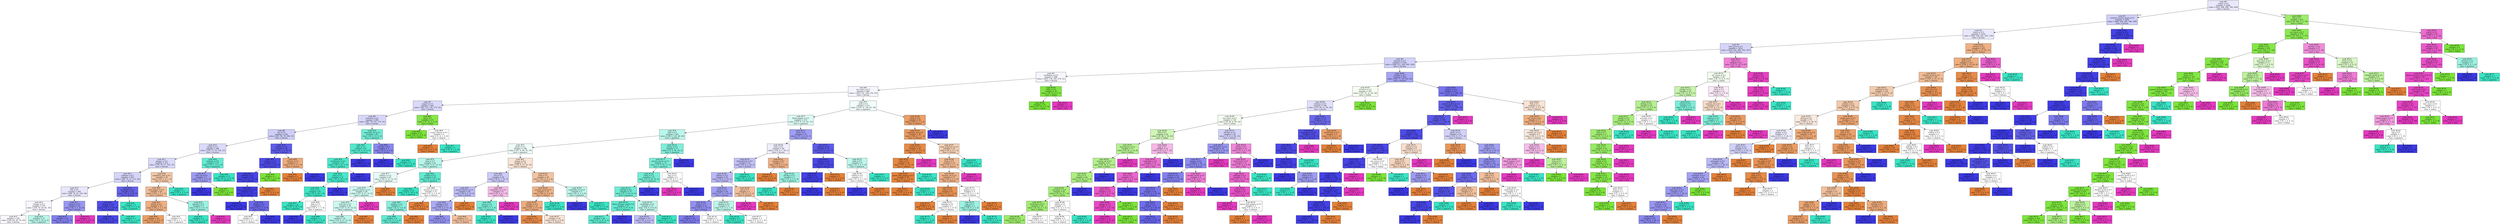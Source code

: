 digraph Tree {
node [shape=box, style="filled", color="black"] ;
0 [label=<node &#35;0<br/>cumin &le; 0.5<br/>samples = 2298<br/>value = [412, 568, 290, 769, 259]<br/>class = korean>, fillcolor="#3c39e51e"] ;
1 [label=<node &#35;1<br/>roasted_sesame_seed &le; 0.5<br/>samples = 1865<br/>value = [408, 226, 285, 766, 180]<br/>class = korean>, fillcolor="#3c39e53f"] ;
0 -> 1 [labeldistance=2.5, labelangle=45, headlabel="True"] ;
2 [label=<node &#35;2<br/>starch &le; 0.5<br/>samples = 1632<br/>value = [404, 226, 281, 543, 178]<br/>class = korean>, fillcolor="#3c39e51d"] ;
1 -> 2 ;
3 [label=<node &#35;3<br/>lime_juice &le; 0.5<br/>samples = 1414<br/>value = [254, 224, 266, 503, 167]<br/>class = korean>, fillcolor="#3c39e535"] ;
2 -> 3 ;
4 [label=<node &#35;4<br/>cayenne &le; 0.5<br/>samples = 1322<br/>value = [248, 211, 256, 503, 104]<br/>class = korean>, fillcolor="#3c39e53b"] ;
3 -> 4 ;
5 [label=<node &#35;5<br/>cardamom &le; 0.5<br/>samples = 898<br/>value = [203, 134, 240, 270, 51]<br/>class = korean>, fillcolor="#3c39e50c"] ;
4 -> 5 ;
6 [label=<node &#35;6<br/>soy_sauce &le; 0.5<br/>samples = 864<br/>value = [203, 101, 240, 270, 50]<br/>class = korean>, fillcolor="#3c39e50c"] ;
5 -> 6 ;
7 [label=<node &#35;7<br/>yogurt &le; 0.5<br/>samples = 491<br/>value = [82, 101, 102, 175, 31]<br/>class = korean>, fillcolor="#3c39e530"] ;
6 -> 7 ;
8 [label=<node &#35;8<br/>seaweed &le; 0.5<br/>samples = 466<br/>value = [81, 78, 101, 175, 31]<br/>class = korean>, fillcolor="#3c39e534"] ;
7 -> 8 ;
9 [label=<node &#35;9<br/>nut &le; 0.5<br/>samples = 426<br/>value = [81, 78, 70, 166, 31]<br/>class = korean>, fillcolor="#3c39e53f"] ;
8 -> 9 ;
10 [label=<node &#35;10<br/>barley &le; 0.5<br/>samples = 388<br/>value = [76, 77, 70, 134, 31]<br/>class = korean>, fillcolor="#3c39e52f"] ;
9 -> 10 ;
11 [label=<node &#35;11<br/>pepper &le; 0.5<br/>samples = 372<br/>value = [76, 76, 57, 132, 31]<br/>class = korean>, fillcolor="#3c39e530"] ;
10 -> 11 ;
12 [label=<node &#35;12<br/>soybean &le; 0.5<br/>samples = 343<br/>value = [60, 75, 51, 131, 26]<br/>class = korean>, fillcolor="#3c39e535"] ;
11 -> 12 ;
13 [label=<node &#35;13<br/>fish &le; 0.5<br/>samples = 309<br/>value = [60, 75, 45, 103, 26]<br/>class = korean>, fillcolor="#3c39e51f"] ;
12 -> 13 ;
14 [label=<node &#35;14<br/>vinegar &le; 0.5<br/>samples = 276<br/>value = [58, 74, 44, 82, 18]<br/>class = korean>, fillcolor="#3c39e50a"] ;
13 -> 14 ;
15 [label=<node &#35;15<br/>samples = 239<br/>value = [54, 69, 26, 74, 16]<br/>class = korean>, fillcolor="#3c39e508"] ;
14 -> 15 ;
16 [label=<node &#35;16<br/>samples = 37<br/>value = [4, 5, 18, 8, 2]<br/>class = japanese>, fillcolor="#39e5c558"] ;
14 -> 16 ;
17 [label=<node &#35;17<br/>cilantro &le; 0.5<br/>samples = 33<br/>value = [2, 1, 1, 21, 8]<br/>class = korean>, fillcolor="#3c39e585"] ;
13 -> 17 ;
18 [label=<node &#35;18<br/>samples = 30<br/>value = [2, 1, 1, 21, 5]<br/>class = korean>, fillcolor="#3c39e5a3"] ;
17 -> 18 ;
19 [label=<node &#35;19<br/>samples = 3<br/>value = [0, 0, 0, 0, 3]<br/>class = thai>, fillcolor="#e539c0ff"] ;
17 -> 19 ;
20 [label=<node &#35;20<br/>enokidake &le; 0.5<br/>samples = 34<br/>value = [0, 0, 6, 28, 0]<br/>class = korean>, fillcolor="#3c39e5c8"] ;
12 -> 20 ;
21 [label=<node &#35;21<br/>vinegar &le; 0.5<br/>samples = 31<br/>value = [0, 0, 3, 28, 0]<br/>class = korean>, fillcolor="#3c39e5e4"] ;
20 -> 21 ;
22 [label=<node &#35;22<br/>samples = 30<br/>value = [0, 0, 2, 28, 0]<br/>class = korean>, fillcolor="#3c39e5ed"] ;
21 -> 22 ;
23 [label=<node &#35;23<br/>samples = 1<br/>value = [0, 0, 1, 0, 0]<br/>class = japanese>, fillcolor="#39e5c5ff"] ;
21 -> 23 ;
24 [label=<node &#35;24<br/>samples = 3<br/>value = [0, 0, 3, 0, 0]<br/>class = japanese>, fillcolor="#39e5c5ff"] ;
20 -> 24 ;
25 [label=<node &#35;25<br/>mandarin_peel &le; 0.5<br/>samples = 29<br/>value = [16, 1, 6, 1, 5]<br/>class = chinese>, fillcolor="#e581396f"] ;
11 -> 25 ;
26 [label=<node &#35;26<br/>bell_pepper &le; 0.5<br/>samples = 26<br/>value = [16, 1, 3, 1, 5]<br/>class = chinese>, fillcolor="#e5813986"] ;
25 -> 26 ;
27 [label=<node &#35;27<br/>bread &le; 0.5<br/>samples = 23<br/>value = [16, 1, 1, 1, 4]<br/>class = chinese>, fillcolor="#e58139a1"] ;
26 -> 27 ;
28 [label=<node &#35;28<br/>samples = 20<br/>value = [16, 1, 0, 0, 3]<br/>class = chinese>, fillcolor="#e58139c3"] ;
27 -> 28 ;
29 [label=<node &#35;29<br/>samples = 3<br/>value = [0, 0, 1, 1, 1]<br/>class = japanese>, fillcolor="#39e5c500"] ;
27 -> 29 ;
30 [label=<node &#35;30<br/>almond &le; 0.5<br/>samples = 3<br/>value = [0, 0, 2, 0, 1]<br/>class = japanese>, fillcolor="#39e5c57f"] ;
26 -> 30 ;
31 [label=<node &#35;31<br/>samples = 2<br/>value = [0, 0, 2, 0, 0]<br/>class = japanese>, fillcolor="#39e5c5ff"] ;
30 -> 31 ;
32 [label=<node &#35;32<br/>samples = 1<br/>value = [0, 0, 0, 0, 1]<br/>class = thai>, fillcolor="#e539c0ff"] ;
30 -> 32 ;
33 [label=<node &#35;33<br/>samples = 3<br/>value = [0, 0, 3, 0, 0]<br/>class = japanese>, fillcolor="#39e5c5ff"] ;
25 -> 33 ;
34 [label=<node &#35;34<br/>soybean &le; 0.5<br/>samples = 16<br/>value = [0, 1, 13, 2, 0]<br/>class = japanese>, fillcolor="#39e5c5c8"] ;
10 -> 34 ;
35 [label=<node &#35;35<br/>olive_oil &le; 0.5<br/>samples = 3<br/>value = [0, 1, 0, 2, 0]<br/>class = korean>, fillcolor="#3c39e57f"] ;
34 -> 35 ;
36 [label=<node &#35;36<br/>samples = 2<br/>value = [0, 0, 0, 2, 0]<br/>class = korean>, fillcolor="#3c39e5ff"] ;
35 -> 36 ;
37 [label=<node &#35;37<br/>samples = 1<br/>value = [0, 1, 0, 0, 0]<br/>class = indian>, fillcolor="#7be539ff"] ;
35 -> 37 ;
38 [label=<node &#35;38<br/>samples = 13<br/>value = [0, 0, 13, 0, 0]<br/>class = japanese>, fillcolor="#39e5c5ff"] ;
34 -> 38 ;
39 [label=<node &#35;39<br/>chicken &le; 0.5<br/>samples = 38<br/>value = [5, 1, 0, 32, 0]<br/>class = korean>, fillcolor="#3c39e5d1"] ;
9 -> 39 ;
40 [label=<node &#35;40<br/>cashew &le; 0.5<br/>samples = 34<br/>value = [2, 1, 0, 31, 0]<br/>class = korean>, fillcolor="#3c39e5e7"] ;
39 -> 40 ;
41 [label=<node &#35;41<br/>shellfish &le; 0.5<br/>samples = 33<br/>value = [2, 0, 0, 31, 0]<br/>class = korean>, fillcolor="#3c39e5ef"] ;
40 -> 41 ;
42 [label=<node &#35;42<br/>cane_molasses &le; 0.5<br/>samples = 32<br/>value = [1, 0, 0, 31, 0]<br/>class = korean>, fillcolor="#3c39e5f7"] ;
41 -> 42 ;
43 [label=<node &#35;43<br/>samples = 27<br/>value = [0, 0, 0, 27, 0]<br/>class = korean>, fillcolor="#3c39e5ff"] ;
42 -> 43 ;
44 [label=<node &#35;44<br/>ginger &le; 0.5<br/>samples = 5<br/>value = [1, 0, 0, 4, 0]<br/>class = korean>, fillcolor="#3c39e5bf"] ;
42 -> 44 ;
45 [label=<node &#35;45<br/>samples = 2<br/>value = [1, 0, 0, 1, 0]<br/>class = chinese>, fillcolor="#e5813900"] ;
44 -> 45 ;
46 [label=<node &#35;46<br/>samples = 3<br/>value = [0, 0, 0, 3, 0]<br/>class = korean>, fillcolor="#3c39e5ff"] ;
44 -> 46 ;
47 [label=<node &#35;47<br/>samples = 1<br/>value = [1, 0, 0, 0, 0]<br/>class = chinese>, fillcolor="#e58139ff"] ;
41 -> 47 ;
48 [label=<node &#35;48<br/>samples = 1<br/>value = [0, 1, 0, 0, 0]<br/>class = indian>, fillcolor="#7be539ff"] ;
40 -> 48 ;
49 [label=<node &#35;49<br/>lettuce &le; 0.5<br/>samples = 4<br/>value = [3, 0, 0, 1, 0]<br/>class = chinese>, fillcolor="#e58139aa"] ;
39 -> 49 ;
50 [label=<node &#35;50<br/>samples = 3<br/>value = [3, 0, 0, 0, 0]<br/>class = chinese>, fillcolor="#e58139ff"] ;
49 -> 50 ;
51 [label=<node &#35;51<br/>samples = 1<br/>value = [0, 0, 0, 1, 0]<br/>class = korean>, fillcolor="#3c39e5ff"] ;
49 -> 51 ;
52 [label=<node &#35;52<br/>vegetable_oil &le; 0.5<br/>samples = 40<br/>value = [0, 0, 31, 9, 0]<br/>class = japanese>, fillcolor="#39e5c5b5"] ;
8 -> 52 ;
53 [label=<node &#35;53<br/>sake &le; 0.5<br/>samples = 33<br/>value = [0, 0, 29, 4, 0]<br/>class = japanese>, fillcolor="#39e5c5dc"] ;
52 -> 53 ;
54 [label=<node &#35;54<br/>mushroom &le; 0.5<br/>samples = 32<br/>value = [0, 0, 29, 3, 0]<br/>class = japanese>, fillcolor="#39e5c5e5"] ;
53 -> 54 ;
55 [label=<node &#35;55<br/>bean &le; 0.5<br/>samples = 31<br/>value = [0, 0, 29, 2, 0]<br/>class = japanese>, fillcolor="#39e5c5ed"] ;
54 -> 55 ;
56 [label=<node &#35;56<br/>tuna &le; 0.5<br/>samples = 30<br/>value = [0, 0, 29, 1, 0]<br/>class = japanese>, fillcolor="#39e5c5f6"] ;
55 -> 56 ;
57 [label=<node &#35;57<br/>samples = 28<br/>value = [0, 0, 28, 0, 0]<br/>class = japanese>, fillcolor="#39e5c5ff"] ;
56 -> 57 ;
58 [label=<node &#35;58<br/>clam &le; 0.5<br/>samples = 2<br/>value = [0, 0, 1, 1, 0]<br/>class = japanese>, fillcolor="#39e5c500"] ;
56 -> 58 ;
59 [label=<node &#35;59<br/>samples = 1<br/>value = [0, 0, 0, 1, 0]<br/>class = korean>, fillcolor="#3c39e5ff"] ;
58 -> 59 ;
60 [label=<node &#35;60<br/>samples = 1<br/>value = [0, 0, 1, 0, 0]<br/>class = japanese>, fillcolor="#39e5c5ff"] ;
58 -> 60 ;
61 [label=<node &#35;61<br/>samples = 1<br/>value = [0, 0, 0, 1, 0]<br/>class = korean>, fillcolor="#3c39e5ff"] ;
55 -> 61 ;
62 [label=<node &#35;62<br/>samples = 1<br/>value = [0, 0, 0, 1, 0]<br/>class = korean>, fillcolor="#3c39e5ff"] ;
54 -> 62 ;
63 [label=<node &#35;63<br/>samples = 1<br/>value = [0, 0, 0, 1, 0]<br/>class = korean>, fillcolor="#3c39e5ff"] ;
53 -> 63 ;
64 [label=<node &#35;64<br/>avocado &le; 0.5<br/>samples = 7<br/>value = [0, 0, 2, 5, 0]<br/>class = korean>, fillcolor="#3c39e599"] ;
52 -> 64 ;
65 [label=<node &#35;65<br/>samples = 5<br/>value = [0, 0, 0, 5, 0]<br/>class = korean>, fillcolor="#3c39e5ff"] ;
64 -> 65 ;
66 [label=<node &#35;66<br/>samples = 2<br/>value = [0, 0, 2, 0, 0]<br/>class = japanese>, fillcolor="#39e5c5ff"] ;
64 -> 66 ;
67 [label=<node &#35;67<br/>egg &le; 0.5<br/>samples = 25<br/>value = [1, 23, 1, 0, 0]<br/>class = indian>, fillcolor="#7be539ea"] ;
7 -> 67 ;
68 [label=<node &#35;68<br/>samples = 23<br/>value = [0, 23, 0, 0, 0]<br/>class = indian>, fillcolor="#7be539ff"] ;
67 -> 68 ;
69 [label=<node &#35;69<br/>cream_cheese &le; 0.5<br/>samples = 2<br/>value = [1, 0, 1, 0, 0]<br/>class = chinese>, fillcolor="#e5813900"] ;
67 -> 69 ;
70 [label=<node &#35;70<br/>samples = 1<br/>value = [1, 0, 0, 0, 0]<br/>class = chinese>, fillcolor="#e58139ff"] ;
69 -> 70 ;
71 [label=<node &#35;71<br/>samples = 1<br/>value = [0, 0, 1, 0, 0]<br/>class = japanese>, fillcolor="#39e5c5ff"] ;
69 -> 71 ;
72 [label=<node &#35;72<br/>pork &le; 0.5<br/>samples = 373<br/>value = [121, 0, 138, 95, 19]<br/>class = japanese>, fillcolor="#39e5c511"] ;
6 -> 72 ;
73 [label=<node &#35;73<br/>black_pepper &le; 0.5<br/>samples = 315<br/>value = [75, 0, 131, 92, 17]<br/>class = japanese>, fillcolor="#39e5c52d"] ;
72 -> 73 ;
74 [label=<node &#35;74<br/>sake &le; 0.5<br/>samples = 245<br/>value = [58, 0, 122, 49, 16]<br/>class = japanese>, fillcolor="#39e5c557"] ;
73 -> 74 ;
75 [label=<node &#35;75<br/>garlic &le; 0.5<br/>samples = 168<br/>value = [57, 0, 66, 30, 15]<br/>class = japanese>, fillcolor="#39e5c515"] ;
74 -> 75 ;
76 [label=<node &#35;76<br/>wine &le; 0.5<br/>samples = 92<br/>value = [27, 0, 51, 12, 2]<br/>class = japanese>, fillcolor="#39e5c55e"] ;
75 -> 76 ;
77 [label=<node &#35;77<br/>cilantro &le; 0.5<br/>samples = 63<br/>value = [22, 0, 27, 12, 2]<br/>class = japanese>, fillcolor="#39e5c51f"] ;
76 -> 77 ;
78 [label=<node &#35;78<br/>peanut_butter &le; 0.5<br/>samples = 58<br/>value = [17, 0, 27, 12, 2]<br/>class = japanese>, fillcolor="#39e5c53e"] ;
77 -> 78 ;
79 [label=<node &#35;79<br/>broccoli &le; 0.5<br/>samples = 56<br/>value = [17, 0, 27, 12, 0]<br/>class = japanese>, fillcolor="#39e5c541"] ;
78 -> 79 ;
80 [label=<node &#35;80<br/>samples = 53<br/>value = [14, 0, 27, 12, 0]<br/>class = japanese>, fillcolor="#39e5c555"] ;
79 -> 80 ;
81 [label=<node &#35;81<br/>samples = 3<br/>value = [3, 0, 0, 0, 0]<br/>class = chinese>, fillcolor="#e58139ff"] ;
79 -> 81 ;
82 [label=<node &#35;82<br/>samples = 2<br/>value = [0, 0, 0, 0, 2]<br/>class = thai>, fillcolor="#e539c0ff"] ;
78 -> 82 ;
83 [label=<node &#35;83<br/>samples = 5<br/>value = [5, 0, 0, 0, 0]<br/>class = chinese>, fillcolor="#e58139ff"] ;
77 -> 83 ;
84 [label=<node &#35;84<br/>scallion &le; 0.5<br/>samples = 29<br/>value = [5, 0, 24, 0, 0]<br/>class = japanese>, fillcolor="#39e5c5ca"] ;
76 -> 84 ;
85 [label=<node &#35;85<br/>samples = 19<br/>value = [0, 0, 19, 0, 0]<br/>class = japanese>, fillcolor="#39e5c5ff"] ;
84 -> 85 ;
86 [label=<node &#35;86<br/>peanut_oil &le; 0.5<br/>samples = 10<br/>value = [5, 0, 5, 0, 0]<br/>class = chinese>, fillcolor="#e5813900"] ;
84 -> 86 ;
87 [label=<node &#35;87<br/>pepper &le; 0.5<br/>samples = 7<br/>value = [2, 0, 5, 0, 0]<br/>class = japanese>, fillcolor="#39e5c599"] ;
86 -> 87 ;
88 [label=<node &#35;88<br/>samples = 6<br/>value = [1, 0, 5, 0, 0]<br/>class = japanese>, fillcolor="#39e5c5cc"] ;
87 -> 88 ;
89 [label=<node &#35;89<br/>samples = 1<br/>value = [1, 0, 0, 0, 0]<br/>class = chinese>, fillcolor="#e58139ff"] ;
87 -> 89 ;
90 [label=<node &#35;90<br/>samples = 3<br/>value = [3, 0, 0, 0, 0]<br/>class = chinese>, fillcolor="#e58139ff"] ;
86 -> 90 ;
91 [label=<node &#35;91<br/>ginger &le; 0.5<br/>samples = 76<br/>value = [30, 0, 15, 18, 13]<br/>class = chinese>, fillcolor="#e5813935"] ;
75 -> 91 ;
92 [label=<node &#35;92<br/>rice &le; 0.5<br/>samples = 38<br/>value = [8, 0, 7, 16, 7]<br/>class = korean>, fillcolor="#3c39e544"] ;
91 -> 92 ;
93 [label=<node &#35;93<br/>peanut_butter &le; 0.5<br/>samples = 29<br/>value = [8, 0, 4, 15, 2]<br/>class = korean>, fillcolor="#3c39e555"] ;
92 -> 93 ;
94 [label=<node &#35;94<br/>cabbage &le; 0.5<br/>samples = 27<br/>value = [6, 0, 4, 15, 2]<br/>class = korean>, fillcolor="#3c39e56d"] ;
93 -> 94 ;
95 [label=<node &#35;95<br/>samples = 24<br/>value = [4, 0, 4, 15, 1]<br/>class = korean>, fillcolor="#3c39e58c"] ;
94 -> 95 ;
96 [label=<node &#35;96<br/>samples = 3<br/>value = [2, 0, 0, 0, 1]<br/>class = chinese>, fillcolor="#e581397f"] ;
94 -> 96 ;
97 [label=<node &#35;97<br/>samples = 2<br/>value = [2, 0, 0, 0, 0]<br/>class = chinese>, fillcolor="#e58139ff"] ;
93 -> 97 ;
98 [label=<node &#35;98<br/>vegetable_oil &le; 0.5<br/>samples = 9<br/>value = [0, 0, 3, 1, 5]<br/>class = thai>, fillcolor="#e539c055"] ;
92 -> 98 ;
99 [label=<node &#35;99<br/>onion &le; 0.5<br/>samples = 4<br/>value = [0, 0, 3, 1, 0]<br/>class = japanese>, fillcolor="#39e5c5aa"] ;
98 -> 99 ;
100 [label=<node &#35;100<br/>samples = 3<br/>value = [0, 0, 3, 0, 0]<br/>class = japanese>, fillcolor="#39e5c5ff"] ;
99 -> 100 ;
101 [label=<node &#35;101<br/>samples = 1<br/>value = [0, 0, 0, 1, 0]<br/>class = korean>, fillcolor="#3c39e5ff"] ;
99 -> 101 ;
102 [label=<node &#35;102<br/>samples = 5<br/>value = [0, 0, 0, 0, 5]<br/>class = thai>, fillcolor="#e539c0ff"] ;
98 -> 102 ;
103 [label=<node &#35;103<br/>beef &le; 0.5<br/>samples = 38<br/>value = [22, 0, 8, 2, 6]<br/>class = chinese>, fillcolor="#e5813977"] ;
91 -> 103 ;
104 [label=<node &#35;104<br/>sesame_seed &le; 0.5<br/>samples = 33<br/>value = [22, 0, 5, 0, 6]<br/>class = chinese>, fillcolor="#e5813997"] ;
103 -> 104 ;
105 [label=<node &#35;105<br/>chicken &le; 0.5<br/>samples = 31<br/>value = [22, 0, 3, 0, 6]<br/>class = chinese>, fillcolor="#e58139a3"] ;
104 -> 105 ;
106 [label=<node &#35;106<br/>samples = 15<br/>value = [14, 0, 1, 0, 0]<br/>class = chinese>, fillcolor="#e58139ed"] ;
105 -> 106 ;
107 [label=<node &#35;107<br/>samples = 16<br/>value = [8, 0, 2, 0, 6]<br/>class = chinese>, fillcolor="#e5813933"] ;
105 -> 107 ;
108 [label=<node &#35;108<br/>samples = 2<br/>value = [0, 0, 2, 0, 0]<br/>class = japanese>, fillcolor="#39e5c5ff"] ;
104 -> 108 ;
109 [label=<node &#35;109<br/>vegetable_oil &le; 0.5<br/>samples = 5<br/>value = [0, 0, 3, 2, 0]<br/>class = japanese>, fillcolor="#39e5c555"] ;
103 -> 109 ;
110 [label=<node &#35;110<br/>samples = 2<br/>value = [0, 0, 0, 2, 0]<br/>class = korean>, fillcolor="#3c39e5ff"] ;
109 -> 110 ;
111 [label=<node &#35;111<br/>samples = 3<br/>value = [0, 0, 3, 0, 0]<br/>class = japanese>, fillcolor="#39e5c5ff"] ;
109 -> 111 ;
112 [label=<node &#35;112<br/>lemon &le; 0.5<br/>samples = 77<br/>value = [1, 0, 56, 19, 1]<br/>class = japanese>, fillcolor="#39e5c5a3"] ;
74 -> 112 ;
113 [label=<node &#35;113<br/>peanut_butter &le; 0.5<br/>samples = 75<br/>value = [1, 0, 56, 17, 1]<br/>class = japanese>, fillcolor="#39e5c5ab"] ;
112 -> 113 ;
114 [label=<node &#35;114<br/>raisin &le; 0.5<br/>samples = 73<br/>value = [1, 0, 56, 16, 0]<br/>class = japanese>, fillcolor="#39e5c5b3"] ;
113 -> 114 ;
115 [label=<node &#35;115<br/>shiitake &le; 0.5<br/>samples = 72<br/>value = [1, 0, 56, 15, 0]<br/>class = japanese>, fillcolor="#39e5c5b7"] ;
114 -> 115 ;
116 [label=<node &#35;116<br/>black_sesame_seed &le; 0.5<br/>samples = 57<br/>value = [1, 0, 47, 9, 0]<br/>class = japanese>, fillcolor="#39e5c5ca"] ;
115 -> 116 ;
117 [label=<node &#35;117<br/>samples = 56<br/>value = [1, 0, 47, 8, 0]<br/>class = japanese>, fillcolor="#39e5c5cf"] ;
116 -> 117 ;
118 [label=<node &#35;118<br/>samples = 1<br/>value = [0, 0, 0, 1, 0]<br/>class = korean>, fillcolor="#3c39e5ff"] ;
116 -> 118 ;
119 [label=<node &#35;119<br/>enokidake &le; 0.5<br/>samples = 15<br/>value = [0, 0, 9, 6, 0]<br/>class = japanese>, fillcolor="#39e5c555"] ;
115 -> 119 ;
120 [label=<node &#35;120<br/>samples = 10<br/>value = [0, 0, 4, 6, 0]<br/>class = korean>, fillcolor="#3c39e555"] ;
119 -> 120 ;
121 [label=<node &#35;121<br/>samples = 5<br/>value = [0, 0, 5, 0, 0]<br/>class = japanese>, fillcolor="#39e5c5ff"] ;
119 -> 121 ;
122 [label=<node &#35;122<br/>samples = 1<br/>value = [0, 0, 0, 1, 0]<br/>class = korean>, fillcolor="#3c39e5ff"] ;
114 -> 122 ;
123 [label=<node &#35;123<br/>egg &le; 0.5<br/>samples = 2<br/>value = [0, 0, 0, 1, 1]<br/>class = korean>, fillcolor="#3c39e500"] ;
113 -> 123 ;
124 [label=<node &#35;124<br/>samples = 1<br/>value = [0, 0, 0, 0, 1]<br/>class = thai>, fillcolor="#e539c0ff"] ;
123 -> 124 ;
125 [label=<node &#35;125<br/>samples = 1<br/>value = [0, 0, 0, 1, 0]<br/>class = korean>, fillcolor="#3c39e5ff"] ;
123 -> 125 ;
126 [label=<node &#35;126<br/>samples = 2<br/>value = [0, 0, 0, 2, 0]<br/>class = korean>, fillcolor="#3c39e5ff"] ;
112 -> 126 ;
127 [label=<node &#35;127<br/>beef &le; 0.5<br/>samples = 70<br/>value = [17, 0, 9, 43, 1]<br/>class = korean>, fillcolor="#3c39e57d"] ;
73 -> 127 ;
128 [label=<node &#35;128<br/>wine &le; 0.5<br/>samples = 38<br/>value = [14, 0, 7, 16, 1]<br/>class = korean>, fillcolor="#3c39e515"] ;
127 -> 128 ;
129 [label=<node &#35;129<br/>katsuobushi &le; 0.5<br/>samples = 31<br/>value = [9, 0, 5, 16, 1]<br/>class = korean>, fillcolor="#3c39e551"] ;
128 -> 129 ;
130 [label=<node &#35;130<br/>cilantro &le; 0.5<br/>samples = 29<br/>value = [9, 0, 3, 16, 1]<br/>class = korean>, fillcolor="#3c39e559"] ;
129 -> 130 ;
131 [label=<node &#35;131<br/>carrot &le; 0.5<br/>samples = 26<br/>value = [7, 0, 3, 16, 0]<br/>class = korean>, fillcolor="#3c39e579"] ;
130 -> 131 ;
132 [label=<node &#35;132<br/>meat &le; 0.5<br/>samples = 22<br/>value = [6, 0, 1, 15, 0]<br/>class = korean>, fillcolor="#3c39e58f"] ;
131 -> 132 ;
133 [label=<node &#35;133<br/>samples = 20<br/>value = [5, 0, 0, 15, 0]<br/>class = korean>, fillcolor="#3c39e5aa"] ;
132 -> 133 ;
134 [label=<node &#35;134<br/>samples = 2<br/>value = [1, 0, 1, 0, 0]<br/>class = chinese>, fillcolor="#e5813900"] ;
132 -> 134 ;
135 [label=<node &#35;135<br/>chicken &le; 0.5<br/>samples = 4<br/>value = [1, 0, 2, 1, 0]<br/>class = japanese>, fillcolor="#39e5c555"] ;
131 -> 135 ;
136 [label=<node &#35;136<br/>samples = 2<br/>value = [0, 0, 2, 0, 0]<br/>class = japanese>, fillcolor="#39e5c5ff"] ;
135 -> 136 ;
137 [label=<node &#35;137<br/>samples = 2<br/>value = [1, 0, 0, 1, 0]<br/>class = chinese>, fillcolor="#e5813900"] ;
135 -> 137 ;
138 [label=<node &#35;138<br/>pea &le; 0.5<br/>samples = 3<br/>value = [2, 0, 0, 0, 1]<br/>class = chinese>, fillcolor="#e581397f"] ;
130 -> 138 ;
139 [label=<node &#35;139<br/>samples = 1<br/>value = [0, 0, 0, 0, 1]<br/>class = thai>, fillcolor="#e539c0ff"] ;
138 -> 139 ;
140 [label=<node &#35;140<br/>samples = 2<br/>value = [2, 0, 0, 0, 0]<br/>class = chinese>, fillcolor="#e58139ff"] ;
138 -> 140 ;
141 [label=<node &#35;141<br/>samples = 2<br/>value = [0, 0, 2, 0, 0]<br/>class = japanese>, fillcolor="#39e5c5ff"] ;
129 -> 141 ;
142 [label=<node &#35;142<br/>vinegar &le; 0.5<br/>samples = 7<br/>value = [5, 0, 2, 0, 0]<br/>class = chinese>, fillcolor="#e5813999"] ;
128 -> 142 ;
143 [label=<node &#35;143<br/>samples = 4<br/>value = [4, 0, 0, 0, 0]<br/>class = chinese>, fillcolor="#e58139ff"] ;
142 -> 143 ;
144 [label=<node &#35;144<br/>chicken &le; 0.5<br/>samples = 3<br/>value = [1, 0, 2, 0, 0]<br/>class = japanese>, fillcolor="#39e5c57f"] ;
142 -> 144 ;
145 [label=<node &#35;145<br/>samples = 2<br/>value = [0, 0, 2, 0, 0]<br/>class = japanese>, fillcolor="#39e5c5ff"] ;
144 -> 145 ;
146 [label=<node &#35;146<br/>samples = 1<br/>value = [1, 0, 0, 0, 0]<br/>class = chinese>, fillcolor="#e58139ff"] ;
144 -> 146 ;
147 [label=<node &#35;147<br/>soybean &le; 0.5<br/>samples = 32<br/>value = [3, 0, 2, 27, 0]<br/>class = korean>, fillcolor="#3c39e5d3"] ;
127 -> 147 ;
148 [label=<node &#35;148<br/>chicken &le; 0.5<br/>samples = 28<br/>value = [2, 0, 0, 26, 0]<br/>class = korean>, fillcolor="#3c39e5eb"] ;
147 -> 148 ;
149 [label=<node &#35;149<br/>leek &le; 0.5<br/>samples = 27<br/>value = [1, 0, 0, 26, 0]<br/>class = korean>, fillcolor="#3c39e5f5"] ;
148 -> 149 ;
150 [label=<node &#35;150<br/>samples = 26<br/>value = [0, 0, 0, 26, 0]<br/>class = korean>, fillcolor="#3c39e5ff"] ;
149 -> 150 ;
151 [label=<node &#35;151<br/>samples = 1<br/>value = [1, 0, 0, 0, 0]<br/>class = chinese>, fillcolor="#e58139ff"] ;
149 -> 151 ;
152 [label=<node &#35;152<br/>samples = 1<br/>value = [1, 0, 0, 0, 0]<br/>class = chinese>, fillcolor="#e58139ff"] ;
148 -> 152 ;
153 [label=<node &#35;153<br/>sake &le; 0.5<br/>samples = 4<br/>value = [1, 0, 2, 1, 0]<br/>class = japanese>, fillcolor="#39e5c555"] ;
147 -> 153 ;
154 [label=<node &#35;154<br/>scallion &le; 0.5<br/>samples = 2<br/>value = [1, 0, 0, 1, 0]<br/>class = chinese>, fillcolor="#e5813900"] ;
153 -> 154 ;
155 [label=<node &#35;155<br/>samples = 1<br/>value = [0, 0, 0, 1, 0]<br/>class = korean>, fillcolor="#3c39e5ff"] ;
154 -> 155 ;
156 [label=<node &#35;156<br/>samples = 1<br/>value = [1, 0, 0, 0, 0]<br/>class = chinese>, fillcolor="#e58139ff"] ;
154 -> 156 ;
157 [label=<node &#35;157<br/>samples = 2<br/>value = [0, 0, 2, 0, 0]<br/>class = japanese>, fillcolor="#39e5c5ff"] ;
153 -> 157 ;
158 [label=<node &#35;158<br/>yeast &le; 0.5<br/>samples = 58<br/>value = [46, 0, 7, 3, 2]<br/>class = chinese>, fillcolor="#e58139c3"] ;
72 -> 158 ;
159 [label=<node &#35;159<br/>vegetable_oil &le; 0.5<br/>samples = 56<br/>value = [46, 0, 7, 1, 2]<br/>class = chinese>, fillcolor="#e58139cb"] ;
158 -> 159 ;
160 [label=<node &#35;160<br/>coconut &le; 0.5<br/>samples = 40<br/>value = [37, 0, 2, 0, 1]<br/>class = chinese>, fillcolor="#e58139eb"] ;
159 -> 160 ;
161 [label=<node &#35;161<br/>clam &le; 0.5<br/>samples = 39<br/>value = [37, 0, 2, 0, 0]<br/>class = chinese>, fillcolor="#e58139f1"] ;
160 -> 161 ;
162 [label=<node &#35;162<br/>green_bell_pepper &le; 0.5<br/>samples = 38<br/>value = [37, 0, 1, 0, 0]<br/>class = chinese>, fillcolor="#e58139f8"] ;
161 -> 162 ;
163 [label=<node &#35;163<br/>samples = 37<br/>value = [37, 0, 0, 0, 0]<br/>class = chinese>, fillcolor="#e58139ff"] ;
162 -> 163 ;
164 [label=<node &#35;164<br/>samples = 1<br/>value = [0, 0, 1, 0, 0]<br/>class = japanese>, fillcolor="#39e5c5ff"] ;
162 -> 164 ;
165 [label=<node &#35;165<br/>samples = 1<br/>value = [0, 0, 1, 0, 0]<br/>class = japanese>, fillcolor="#39e5c5ff"] ;
161 -> 165 ;
166 [label=<node &#35;166<br/>samples = 1<br/>value = [0, 0, 0, 0, 1]<br/>class = thai>, fillcolor="#e539c0ff"] ;
160 -> 166 ;
167 [label=<node &#35;167<br/>cane_molasses &le; 0.5<br/>samples = 16<br/>value = [9, 0, 5, 1, 1]<br/>class = chinese>, fillcolor="#e581395d"] ;
159 -> 167 ;
168 [label=<node &#35;168<br/>bean &le; 0.5<br/>samples = 14<br/>value = [9, 0, 3, 1, 1]<br/>class = chinese>, fillcolor="#e581398b"] ;
167 -> 168 ;
169 [label=<node &#35;169<br/>sesame_oil &le; 0.5<br/>samples = 13<br/>value = [9, 0, 3, 1, 0]<br/>class = chinese>, fillcolor="#e5813999"] ;
168 -> 169 ;
170 [label=<node &#35;170<br/>sake &le; 0.5<br/>samples = 8<br/>value = [7, 0, 1, 0, 0]<br/>class = chinese>, fillcolor="#e58139db"] ;
169 -> 170 ;
171 [label=<node &#35;171<br/>samples = 6<br/>value = [6, 0, 0, 0, 0]<br/>class = chinese>, fillcolor="#e58139ff"] ;
170 -> 171 ;
172 [label=<node &#35;172<br/>shiitake &le; 0.5<br/>samples = 2<br/>value = [1, 0, 1, 0, 0]<br/>class = chinese>, fillcolor="#e5813900"] ;
170 -> 172 ;
173 [label=<node &#35;173<br/>samples = 1<br/>value = [0, 0, 1, 0, 0]<br/>class = japanese>, fillcolor="#39e5c5ff"] ;
172 -> 173 ;
174 [label=<node &#35;174<br/>samples = 1<br/>value = [1, 0, 0, 0, 0]<br/>class = chinese>, fillcolor="#e58139ff"] ;
172 -> 174 ;
175 [label=<node &#35;175<br/>pepper &le; 0.5<br/>samples = 5<br/>value = [2, 0, 2, 1, 0]<br/>class = chinese>, fillcolor="#e5813900"] ;
169 -> 175 ;
176 [label=<node &#35;176<br/>egg &le; 0.5<br/>samples = 3<br/>value = [0, 0, 2, 1, 0]<br/>class = japanese>, fillcolor="#39e5c57f"] ;
175 -> 176 ;
177 [label=<node &#35;177<br/>samples = 1<br/>value = [0, 0, 0, 1, 0]<br/>class = korean>, fillcolor="#3c39e5ff"] ;
176 -> 177 ;
178 [label=<node &#35;178<br/>samples = 2<br/>value = [0, 0, 2, 0, 0]<br/>class = japanese>, fillcolor="#39e5c5ff"] ;
176 -> 178 ;
179 [label=<node &#35;179<br/>samples = 2<br/>value = [2, 0, 0, 0, 0]<br/>class = chinese>, fillcolor="#e58139ff"] ;
175 -> 179 ;
180 [label=<node &#35;180<br/>samples = 1<br/>value = [0, 0, 0, 0, 1]<br/>class = thai>, fillcolor="#e539c0ff"] ;
168 -> 180 ;
181 [label=<node &#35;181<br/>samples = 2<br/>value = [0, 0, 2, 0, 0]<br/>class = japanese>, fillcolor="#39e5c5ff"] ;
167 -> 181 ;
182 [label=<node &#35;182<br/>samples = 2<br/>value = [0, 0, 0, 2, 0]<br/>class = korean>, fillcolor="#3c39e5ff"] ;
158 -> 182 ;
183 [label=<node &#35;183<br/>coffee &le; 0.5<br/>samples = 34<br/>value = [0, 33, 0, 0, 1]<br/>class = indian>, fillcolor="#7be539f7"] ;
5 -> 183 ;
184 [label=<node &#35;184<br/>samples = 33<br/>value = [0, 33, 0, 0, 0]<br/>class = indian>, fillcolor="#7be539ff"] ;
183 -> 184 ;
185 [label=<node &#35;185<br/>samples = 1<br/>value = [0, 0, 0, 0, 1]<br/>class = thai>, fillcolor="#e539c0ff"] ;
183 -> 185 ;
186 [label=<node &#35;186<br/>scallion &le; 0.5<br/>samples = 424<br/>value = [45, 77, 16, 233, 53]<br/>class = korean>, fillcolor="#3c39e573"] ;
4 -> 186 ;
187 [label=<node &#35;187<br/>turmeric &le; 0.5<br/>samples = 197<br/>value = [13, 74, 11, 65, 34]<br/>class = indian>, fillcolor="#7be53911"] ;
186 -> 187 ;
188 [label=<node &#35;188<br/>soybean &le; 0.5<br/>samples = 169<br/>value = [13, 46, 11, 65, 34]<br/>class = korean>, fillcolor="#3c39e527"] ;
187 -> 188 ;
189 [label=<node &#35;189<br/>soy_sauce &le; 0.5<br/>samples = 136<br/>value = [9, 46, 9, 39, 33]<br/>class = indian>, fillcolor="#7be53912"] ;
188 -> 189 ;
190 [label=<node &#35;190<br/>fish &le; 0.5<br/>samples = 92<br/>value = [4, 46, 3, 19, 20]<br/>class = indian>, fillcolor="#7be5395c"] ;
189 -> 190 ;
191 [label=<node &#35;191<br/>lemongrass &le; 0.5<br/>samples = 71<br/>value = [4, 44, 3, 12, 8]<br/>class = indian>, fillcolor="#7be5398a"] ;
190 -> 191 ;
192 [label=<node &#35;192<br/>sesame_oil &le; 0.5<br/>samples = 67<br/>value = [4, 44, 3, 12, 4]<br/>class = indian>, fillcolor="#7be53994"] ;
191 -> 192 ;
193 [label=<node &#35;193<br/>nira &le; 0.5<br/>samples = 64<br/>value = [4, 44, 3, 9, 4]<br/>class = indian>, fillcolor="#7be539a2"] ;
192 -> 193 ;
194 [label=<node &#35;194<br/>cucumber &le; 0.5<br/>samples = 62<br/>value = [4, 44, 3, 7, 4]<br/>class = indian>, fillcolor="#7be539ac"] ;
193 -> 194 ;
195 [label=<node &#35;195<br/>mushroom &le; 0.5<br/>samples = 59<br/>value = [3, 44, 2, 7, 3]<br/>class = indian>, fillcolor="#7be539b5"] ;
194 -> 195 ;
196 [label=<node &#35;196<br/>samples = 57<br/>value = [3, 44, 2, 6, 2]<br/>class = indian>, fillcolor="#7be539be"] ;
195 -> 196 ;
197 [label=<node &#35;197<br/>samples = 2<br/>value = [0, 0, 0, 1, 1]<br/>class = korean>, fillcolor="#3c39e500"] ;
195 -> 197 ;
198 [label=<node &#35;198<br/>radish &le; 0.5<br/>samples = 3<br/>value = [1, 0, 1, 0, 1]<br/>class = chinese>, fillcolor="#e5813900"] ;
194 -> 198 ;
199 [label=<node &#35;199<br/>samples = 2<br/>value = [1, 0, 0, 0, 1]<br/>class = chinese>, fillcolor="#e5813900"] ;
198 -> 199 ;
200 [label=<node &#35;200<br/>samples = 1<br/>value = [0, 0, 1, 0, 0]<br/>class = japanese>, fillcolor="#39e5c5ff"] ;
198 -> 200 ;
201 [label=<node &#35;201<br/>samples = 2<br/>value = [0, 0, 0, 2, 0]<br/>class = korean>, fillcolor="#3c39e5ff"] ;
193 -> 201 ;
202 [label=<node &#35;202<br/>samples = 3<br/>value = [0, 0, 0, 3, 0]<br/>class = korean>, fillcolor="#3c39e5ff"] ;
192 -> 202 ;
203 [label=<node &#35;203<br/>samples = 4<br/>value = [0, 0, 0, 0, 4]<br/>class = thai>, fillcolor="#e539c0ff"] ;
191 -> 203 ;
204 [label=<node &#35;204<br/>egg &le; 0.5<br/>samples = 21<br/>value = [0, 2, 0, 7, 12]<br/>class = thai>, fillcolor="#e539c05b"] ;
190 -> 204 ;
205 [label=<node &#35;205<br/>vegetable &le; 0.5<br/>samples = 16<br/>value = [0, 2, 0, 2, 12]<br/>class = thai>, fillcolor="#e539c0b6"] ;
204 -> 205 ;
206 [label=<node &#35;206<br/>nira &le; 0.5<br/>samples = 15<br/>value = [0, 2, 0, 1, 12]<br/>class = thai>, fillcolor="#e539c0c4"] ;
205 -> 206 ;
207 [label=<node &#35;207<br/>yogurt &le; 0.5<br/>samples = 14<br/>value = [0, 2, 0, 0, 12]<br/>class = thai>, fillcolor="#e539c0d4"] ;
206 -> 207 ;
208 [label=<node &#35;208<br/>mango &le; 0.5<br/>samples = 13<br/>value = [0, 1, 0, 0, 12]<br/>class = thai>, fillcolor="#e539c0ea"] ;
207 -> 208 ;
209 [label=<node &#35;209<br/>samples = 12<br/>value = [0, 0, 0, 0, 12]<br/>class = thai>, fillcolor="#e539c0ff"] ;
208 -> 209 ;
210 [label=<node &#35;210<br/>samples = 1<br/>value = [0, 1, 0, 0, 0]<br/>class = indian>, fillcolor="#7be539ff"] ;
208 -> 210 ;
211 [label=<node &#35;211<br/>samples = 1<br/>value = [0, 1, 0, 0, 0]<br/>class = indian>, fillcolor="#7be539ff"] ;
207 -> 211 ;
212 [label=<node &#35;212<br/>samples = 1<br/>value = [0, 0, 0, 1, 0]<br/>class = korean>, fillcolor="#3c39e5ff"] ;
206 -> 212 ;
213 [label=<node &#35;213<br/>samples = 1<br/>value = [0, 0, 0, 1, 0]<br/>class = korean>, fillcolor="#3c39e5ff"] ;
205 -> 213 ;
214 [label=<node &#35;214<br/>samples = 5<br/>value = [0, 0, 0, 5, 0]<br/>class = korean>, fillcolor="#3c39e5ff"] ;
204 -> 214 ;
215 [label=<node &#35;215<br/>chicken &le; 0.5<br/>samples = 44<br/>value = [5, 0, 6, 20, 13]<br/>class = korean>, fillcolor="#3c39e53a"] ;
189 -> 215 ;
216 [label=<node &#35;216<br/>peanut_butter &le; 0.5<br/>samples = 32<br/>value = [4, 0, 4, 19, 5]<br/>class = korean>, fillcolor="#3c39e584"] ;
215 -> 216 ;
217 [label=<node &#35;217<br/>pepper &le; 0.5<br/>samples = 30<br/>value = [4, 0, 4, 19, 3]<br/>class = korean>, fillcolor="#3c39e593"] ;
216 -> 217 ;
218 [label=<node &#35;218<br/>tomato &le; 0.5<br/>samples = 26<br/>value = [4, 0, 4, 18, 0]<br/>class = korean>, fillcolor="#3c39e5a2"] ;
217 -> 218 ;
219 [label=<node &#35;219<br/>yeast &le; 0.5<br/>samples = 24<br/>value = [2, 0, 4, 18, 0]<br/>class = korean>, fillcolor="#3c39e5b2"] ;
218 -> 219 ;
220 [label=<node &#35;220<br/>wine &le; 0.5<br/>samples = 23<br/>value = [1, 0, 4, 18, 0]<br/>class = korean>, fillcolor="#3c39e5bc"] ;
219 -> 220 ;
221 [label=<node &#35;221<br/>samples = 22<br/>value = [0, 0, 4, 18, 0]<br/>class = korean>, fillcolor="#3c39e5c6"] ;
220 -> 221 ;
222 [label=<node &#35;222<br/>samples = 1<br/>value = [1, 0, 0, 0, 0]<br/>class = chinese>, fillcolor="#e58139ff"] ;
220 -> 222 ;
223 [label=<node &#35;223<br/>samples = 1<br/>value = [1, 0, 0, 0, 0]<br/>class = chinese>, fillcolor="#e58139ff"] ;
219 -> 223 ;
224 [label=<node &#35;224<br/>samples = 2<br/>value = [2, 0, 0, 0, 0]<br/>class = chinese>, fillcolor="#e58139ff"] ;
218 -> 224 ;
225 [label=<node &#35;225<br/>chicken_broth &le; 0.5<br/>samples = 4<br/>value = [0, 0, 0, 1, 3]<br/>class = thai>, fillcolor="#e539c0aa"] ;
217 -> 225 ;
226 [label=<node &#35;226<br/>samples = 3<br/>value = [0, 0, 0, 0, 3]<br/>class = thai>, fillcolor="#e539c0ff"] ;
225 -> 226 ;
227 [label=<node &#35;227<br/>samples = 1<br/>value = [0, 0, 0, 1, 0]<br/>class = korean>, fillcolor="#3c39e5ff"] ;
225 -> 227 ;
228 [label=<node &#35;228<br/>samples = 2<br/>value = [0, 0, 0, 0, 2]<br/>class = thai>, fillcolor="#e539c0ff"] ;
216 -> 228 ;
229 [label=<node &#35;229<br/>lemon &le; 0.5<br/>samples = 12<br/>value = [1, 0, 2, 1, 8]<br/>class = thai>, fillcolor="#e539c099"] ;
215 -> 229 ;
230 [label=<node &#35;230<br/>beef_broth &le; 0.5<br/>samples = 11<br/>value = [1, 0, 2, 0, 8]<br/>class = thai>, fillcolor="#e539c0aa"] ;
229 -> 230 ;
231 [label=<node &#35;231<br/>cabbage &le; 0.5<br/>samples = 10<br/>value = [1, 0, 1, 0, 8]<br/>class = thai>, fillcolor="#e539c0c6"] ;
230 -> 231 ;
232 [label=<node &#35;232<br/>peanut &le; 0.5<br/>samples = 9<br/>value = [1, 0, 0, 0, 8]<br/>class = thai>, fillcolor="#e539c0df"] ;
231 -> 232 ;
233 [label=<node &#35;233<br/>samples = 7<br/>value = [0, 0, 0, 0, 7]<br/>class = thai>, fillcolor="#e539c0ff"] ;
232 -> 233 ;
234 [label=<node &#35;234<br/>green_bell_pepper &le; 0.5<br/>samples = 2<br/>value = [1, 0, 0, 0, 1]<br/>class = chinese>, fillcolor="#e5813900"] ;
232 -> 234 ;
235 [label=<node &#35;235<br/>samples = 1<br/>value = [1, 0, 0, 0, 0]<br/>class = chinese>, fillcolor="#e58139ff"] ;
234 -> 235 ;
236 [label=<node &#35;236<br/>samples = 1<br/>value = [0, 0, 0, 0, 1]<br/>class = thai>, fillcolor="#e539c0ff"] ;
234 -> 236 ;
237 [label=<node &#35;237<br/>samples = 1<br/>value = [0, 0, 1, 0, 0]<br/>class = japanese>, fillcolor="#39e5c5ff"] ;
231 -> 237 ;
238 [label=<node &#35;238<br/>samples = 1<br/>value = [0, 0, 1, 0, 0]<br/>class = japanese>, fillcolor="#39e5c5ff"] ;
230 -> 238 ;
239 [label=<node &#35;239<br/>samples = 1<br/>value = [0, 0, 0, 1, 0]<br/>class = korean>, fillcolor="#3c39e5ff"] ;
229 -> 239 ;
240 [label=<node &#35;240<br/>pepper &le; 0.5<br/>samples = 33<br/>value = [4, 0, 2, 26, 1]<br/>class = korean>, fillcolor="#3c39e5c1"] ;
188 -> 240 ;
241 [label=<node &#35;241<br/>lemongrass &le; 0.5<br/>samples = 28<br/>value = [0, 0, 2, 25, 1]<br/>class = korean>, fillcolor="#3c39e5e2"] ;
240 -> 241 ;
242 [label=<node &#35;242<br/>wasabi &le; 0.5<br/>samples = 27<br/>value = [0, 0, 2, 25, 0]<br/>class = korean>, fillcolor="#3c39e5eb"] ;
241 -> 242 ;
243 [label=<node &#35;243<br/>lettuce &le; 0.5<br/>samples = 26<br/>value = [0, 0, 1, 25, 0]<br/>class = korean>, fillcolor="#3c39e5f5"] ;
242 -> 243 ;
244 [label=<node &#35;244<br/>samples = 23<br/>value = [0, 0, 0, 23, 0]<br/>class = korean>, fillcolor="#3c39e5ff"] ;
243 -> 244 ;
245 [label=<node &#35;245<br/>wheat &le; 0.5<br/>samples = 3<br/>value = [0, 0, 1, 2, 0]<br/>class = korean>, fillcolor="#3c39e57f"] ;
243 -> 245 ;
246 [label=<node &#35;246<br/>samples = 1<br/>value = [0, 0, 1, 0, 0]<br/>class = japanese>, fillcolor="#39e5c5ff"] ;
245 -> 246 ;
247 [label=<node &#35;247<br/>samples = 2<br/>value = [0, 0, 0, 2, 0]<br/>class = korean>, fillcolor="#3c39e5ff"] ;
245 -> 247 ;
248 [label=<node &#35;248<br/>samples = 1<br/>value = [0, 0, 1, 0, 0]<br/>class = japanese>, fillcolor="#39e5c5ff"] ;
242 -> 248 ;
249 [label=<node &#35;249<br/>samples = 1<br/>value = [0, 0, 0, 0, 1]<br/>class = thai>, fillcolor="#e539c0ff"] ;
241 -> 249 ;
250 [label=<node &#35;250<br/>mushroom &le; 0.5<br/>samples = 5<br/>value = [4, 0, 0, 1, 0]<br/>class = chinese>, fillcolor="#e58139bf"] ;
240 -> 250 ;
251 [label=<node &#35;251<br/>samples = 4<br/>value = [4, 0, 0, 0, 0]<br/>class = chinese>, fillcolor="#e58139ff"] ;
250 -> 251 ;
252 [label=<node &#35;252<br/>samples = 1<br/>value = [0, 0, 0, 1, 0]<br/>class = korean>, fillcolor="#3c39e5ff"] ;
250 -> 252 ;
253 [label=<node &#35;253<br/>samples = 28<br/>value = [0, 28, 0, 0, 0]<br/>class = indian>, fillcolor="#7be539ff"] ;
187 -> 253 ;
254 [label=<node &#35;254<br/>cilantro &le; 0.5<br/>samples = 227<br/>value = [32, 3, 5, 168, 19]<br/>class = korean>, fillcolor="#3c39e5b2"] ;
186 -> 254 ;
255 [label=<node &#35;255<br/>peanut_butter &le; 0.5<br/>samples = 204<br/>value = [20, 1, 5, 168, 10]<br/>class = korean>, fillcolor="#3c39e5cd"] ;
254 -> 255 ;
256 [label=<node &#35;256<br/>vinegar &le; 0.5<br/>samples = 199<br/>value = [20, 1, 5, 168, 5]<br/>class = korean>, fillcolor="#3c39e5d3"] ;
255 -> 256 ;
257 [label=<node &#35;257<br/>bean &le; 0.5<br/>samples = 165<br/>value = [8, 1, 2, 151, 3]<br/>class = korean>, fillcolor="#3c39e5e8"] ;
256 -> 257 ;
258 [label=<node &#35;258<br/>olive_oil &le; 0.5<br/>samples = 159<br/>value = [5, 1, 2, 149, 2]<br/>class = korean>, fillcolor="#3c39e5ee"] ;
257 -> 258 ;
259 [label=<node &#35;259<br/>basil &le; 0.5<br/>samples = 157<br/>value = [5, 0, 1, 149, 2]<br/>class = korean>, fillcolor="#3c39e5f2"] ;
258 -> 259 ;
260 [label=<node &#35;260<br/>pepper &le; 0.5<br/>samples = 156<br/>value = [5, 0, 1, 149, 1]<br/>class = korean>, fillcolor="#3c39e5f3"] ;
259 -> 260 ;
261 [label=<node &#35;261<br/>egg_noodle &le; 0.5<br/>samples = 155<br/>value = [5, 0, 1, 149, 0]<br/>class = korean>, fillcolor="#3c39e5f5"] ;
260 -> 261 ;
262 [label=<node &#35;262<br/>peanut &le; 0.5<br/>samples = 154<br/>value = [4, 0, 1, 149, 0]<br/>class = korean>, fillcolor="#3c39e5f6"] ;
261 -> 262 ;
263 [label=<node &#35;263<br/>samples = 153<br/>value = [3, 0, 1, 149, 0]<br/>class = korean>, fillcolor="#3c39e5f8"] ;
262 -> 263 ;
264 [label=<node &#35;264<br/>samples = 1<br/>value = [1, 0, 0, 0, 0]<br/>class = chinese>, fillcolor="#e58139ff"] ;
262 -> 264 ;
265 [label=<node &#35;265<br/>samples = 1<br/>value = [1, 0, 0, 0, 0]<br/>class = chinese>, fillcolor="#e58139ff"] ;
261 -> 265 ;
266 [label=<node &#35;266<br/>samples = 1<br/>value = [0, 0, 0, 0, 1]<br/>class = thai>, fillcolor="#e539c0ff"] ;
260 -> 266 ;
267 [label=<node &#35;267<br/>samples = 1<br/>value = [0, 0, 0, 0, 1]<br/>class = thai>, fillcolor="#e539c0ff"] ;
259 -> 267 ;
268 [label=<node &#35;268<br/>soy_sauce &le; 0.5<br/>samples = 2<br/>value = [0, 1, 1, 0, 0]<br/>class = indian>, fillcolor="#7be53900"] ;
258 -> 268 ;
269 [label=<node &#35;269<br/>samples = 1<br/>value = [0, 1, 0, 0, 0]<br/>class = indian>, fillcolor="#7be539ff"] ;
268 -> 269 ;
270 [label=<node &#35;270<br/>samples = 1<br/>value = [0, 0, 1, 0, 0]<br/>class = japanese>, fillcolor="#39e5c5ff"] ;
268 -> 270 ;
271 [label=<node &#35;271<br/>peanut &le; 0.5<br/>samples = 6<br/>value = [3, 0, 0, 2, 1]<br/>class = chinese>, fillcolor="#e5813940"] ;
257 -> 271 ;
272 [label=<node &#35;272<br/>pork &le; 0.5<br/>samples = 5<br/>value = [3, 0, 0, 2, 0]<br/>class = chinese>, fillcolor="#e5813955"] ;
271 -> 272 ;
273 [label=<node &#35;273<br/>shrimp &le; 0.5<br/>samples = 3<br/>value = [1, 0, 0, 2, 0]<br/>class = korean>, fillcolor="#3c39e57f"] ;
272 -> 273 ;
274 [label=<node &#35;274<br/>samples = 2<br/>value = [0, 0, 0, 2, 0]<br/>class = korean>, fillcolor="#3c39e5ff"] ;
273 -> 274 ;
275 [label=<node &#35;275<br/>samples = 1<br/>value = [1, 0, 0, 0, 0]<br/>class = chinese>, fillcolor="#e58139ff"] ;
273 -> 275 ;
276 [label=<node &#35;276<br/>samples = 2<br/>value = [2, 0, 0, 0, 0]<br/>class = chinese>, fillcolor="#e58139ff"] ;
272 -> 276 ;
277 [label=<node &#35;277<br/>samples = 1<br/>value = [0, 0, 0, 0, 1]<br/>class = thai>, fillcolor="#e539c0ff"] ;
271 -> 277 ;
278 [label=<node &#35;278<br/>garlic &le; 0.5<br/>samples = 34<br/>value = [12, 0, 3, 17, 2]<br/>class = korean>, fillcolor="#3c39e53a"] ;
256 -> 278 ;
279 [label=<node &#35;279<br/>crab &le; 0.5<br/>samples = 7<br/>value = [6, 0, 0, 1, 0]<br/>class = chinese>, fillcolor="#e58139d4"] ;
278 -> 279 ;
280 [label=<node &#35;280<br/>samples = 6<br/>value = [6, 0, 0, 0, 0]<br/>class = chinese>, fillcolor="#e58139ff"] ;
279 -> 280 ;
281 [label=<node &#35;281<br/>samples = 1<br/>value = [0, 0, 0, 1, 0]<br/>class = korean>, fillcolor="#3c39e5ff"] ;
279 -> 281 ;
282 [label=<node &#35;282<br/>lime &le; 0.5<br/>samples = 27<br/>value = [6, 0, 3, 16, 2]<br/>class = korean>, fillcolor="#3c39e579"] ;
278 -> 282 ;
283 [label=<node &#35;283<br/>chicken &le; 0.5<br/>samples = 24<br/>value = [6, 0, 2, 16, 0]<br/>class = korean>, fillcolor="#3c39e58e"] ;
282 -> 283 ;
284 [label=<node &#35;284<br/>wine &le; 0.5<br/>samples = 19<br/>value = [3, 0, 1, 15, 0]<br/>class = korean>, fillcolor="#3c39e5bf"] ;
283 -> 284 ;
285 [label=<node &#35;285<br/>sherry &le; 0.5<br/>samples = 16<br/>value = [1, 0, 1, 14, 0]<br/>class = korean>, fillcolor="#3c39e5dd"] ;
284 -> 285 ;
286 [label=<node &#35;286<br/>lamb &le; 0.5<br/>samples = 15<br/>value = [1, 0, 0, 14, 0]<br/>class = korean>, fillcolor="#3c39e5ed"] ;
285 -> 286 ;
287 [label=<node &#35;287<br/>samples = 14<br/>value = [0, 0, 0, 14, 0]<br/>class = korean>, fillcolor="#3c39e5ff"] ;
286 -> 287 ;
288 [label=<node &#35;288<br/>samples = 1<br/>value = [1, 0, 0, 0, 0]<br/>class = chinese>, fillcolor="#e58139ff"] ;
286 -> 288 ;
289 [label=<node &#35;289<br/>samples = 1<br/>value = [0, 0, 1, 0, 0]<br/>class = japanese>, fillcolor="#39e5c5ff"] ;
285 -> 289 ;
290 [label=<node &#35;290<br/>soybean &le; 0.5<br/>samples = 3<br/>value = [2, 0, 0, 1, 0]<br/>class = chinese>, fillcolor="#e581397f"] ;
284 -> 290 ;
291 [label=<node &#35;291<br/>samples = 2<br/>value = [2, 0, 0, 0, 0]<br/>class = chinese>, fillcolor="#e58139ff"] ;
290 -> 291 ;
292 [label=<node &#35;292<br/>samples = 1<br/>value = [0, 0, 0, 1, 0]<br/>class = korean>, fillcolor="#3c39e5ff"] ;
290 -> 292 ;
293 [label=<node &#35;293<br/>sake &le; 0.5<br/>samples = 5<br/>value = [3, 0, 1, 1, 0]<br/>class = chinese>, fillcolor="#e581397f"] ;
283 -> 293 ;
294 [label=<node &#35;294<br/>samples = 3<br/>value = [3, 0, 0, 0, 0]<br/>class = chinese>, fillcolor="#e58139ff"] ;
293 -> 294 ;
295 [label=<node &#35;295<br/>matsutake &le; 0.5<br/>samples = 2<br/>value = [0, 0, 1, 1, 0]<br/>class = japanese>, fillcolor="#39e5c500"] ;
293 -> 295 ;
296 [label=<node &#35;296<br/>samples = 1<br/>value = [0, 0, 1, 0, 0]<br/>class = japanese>, fillcolor="#39e5c5ff"] ;
295 -> 296 ;
297 [label=<node &#35;297<br/>samples = 1<br/>value = [0, 0, 0, 1, 0]<br/>class = korean>, fillcolor="#3c39e5ff"] ;
295 -> 297 ;
298 [label=<node &#35;298<br/>black_pepper &le; 0.5<br/>samples = 3<br/>value = [0, 0, 1, 0, 2]<br/>class = thai>, fillcolor="#e539c07f"] ;
282 -> 298 ;
299 [label=<node &#35;299<br/>samples = 2<br/>value = [0, 0, 0, 0, 2]<br/>class = thai>, fillcolor="#e539c0ff"] ;
298 -> 299 ;
300 [label=<node &#35;300<br/>samples = 1<br/>value = [0, 0, 1, 0, 0]<br/>class = japanese>, fillcolor="#39e5c5ff"] ;
298 -> 300 ;
301 [label=<node &#35;301<br/>samples = 5<br/>value = [0, 0, 0, 0, 5]<br/>class = thai>, fillcolor="#e539c0ff"] ;
255 -> 301 ;
302 [label=<node &#35;302<br/>fish &le; 0.5<br/>samples = 23<br/>value = [12, 2, 0, 0, 9]<br/>class = chinese>, fillcolor="#e5813937"] ;
254 -> 302 ;
303 [label=<node &#35;303<br/>soy_sauce &le; 0.5<br/>samples = 17<br/>value = [12, 2, 0, 0, 3]<br/>class = chinese>, fillcolor="#e58139a4"] ;
302 -> 303 ;
304 [label=<node &#35;304<br/>sesame_oil &le; 0.5<br/>samples = 9<br/>value = [4, 2, 0, 0, 3]<br/>class = chinese>, fillcolor="#e581392a"] ;
303 -> 304 ;
305 [label=<node &#35;305<br/>ginger &le; 0.5<br/>samples = 5<br/>value = [0, 2, 0, 0, 3]<br/>class = thai>, fillcolor="#e539c055"] ;
304 -> 305 ;
306 [label=<node &#35;306<br/>samples = 2<br/>value = [0, 0, 0, 0, 2]<br/>class = thai>, fillcolor="#e539c0ff"] ;
305 -> 306 ;
307 [label=<node &#35;307<br/>wine &le; 0.5<br/>samples = 3<br/>value = [0, 2, 0, 0, 1]<br/>class = indian>, fillcolor="#7be5397f"] ;
305 -> 307 ;
308 [label=<node &#35;308<br/>samples = 2<br/>value = [0, 2, 0, 0, 0]<br/>class = indian>, fillcolor="#7be539ff"] ;
307 -> 308 ;
309 [label=<node &#35;309<br/>samples = 1<br/>value = [0, 0, 0, 0, 1]<br/>class = thai>, fillcolor="#e539c0ff"] ;
307 -> 309 ;
310 [label=<node &#35;310<br/>samples = 4<br/>value = [4, 0, 0, 0, 0]<br/>class = chinese>, fillcolor="#e58139ff"] ;
304 -> 310 ;
311 [label=<node &#35;311<br/>samples = 8<br/>value = [8, 0, 0, 0, 0]<br/>class = chinese>, fillcolor="#e58139ff"] ;
303 -> 311 ;
312 [label=<node &#35;312<br/>samples = 6<br/>value = [0, 0, 0, 0, 6]<br/>class = thai>, fillcolor="#e539c0ff"] ;
302 -> 312 ;
313 [label=<node &#35;313<br/>fish &le; 0.5<br/>samples = 92<br/>value = [6, 13, 10, 0, 63]<br/>class = thai>, fillcolor="#e539c0a1"] ;
3 -> 313 ;
314 [label=<node &#35;314<br/>soy_sauce &le; 0.5<br/>samples = 38<br/>value = [6, 13, 8, 0, 11]<br/>class = indian>, fillcolor="#7be53913"] ;
313 -> 314 ;
315 [label=<node &#35;315<br/>vinegar &le; 0.5<br/>samples = 24<br/>value = [1, 13, 5, 0, 5]<br/>class = indian>, fillcolor="#7be5396b"] ;
314 -> 315 ;
316 [label=<node &#35;316<br/>shrimp &le; 0.5<br/>samples = 20<br/>value = [1, 13, 2, 0, 4]<br/>class = indian>, fillcolor="#7be5398f"] ;
315 -> 316 ;
317 [label=<node &#35;317<br/>wasabi &le; 0.5<br/>samples = 18<br/>value = [1, 13, 1, 0, 3]<br/>class = indian>, fillcolor="#7be539aa"] ;
316 -> 317 ;
318 [label=<node &#35;318<br/>beef &le; 0.5<br/>samples = 17<br/>value = [1, 13, 0, 0, 3]<br/>class = indian>, fillcolor="#7be539b6"] ;
317 -> 318 ;
319 [label=<node &#35;319<br/>root &le; 0.5<br/>samples = 16<br/>value = [1, 13, 0, 0, 2]<br/>class = indian>, fillcolor="#7be539c8"] ;
318 -> 319 ;
320 [label=<node &#35;320<br/>radish &le; 0.5<br/>samples = 15<br/>value = [1, 13, 0, 0, 1]<br/>class = indian>, fillcolor="#7be539db"] ;
319 -> 320 ;
321 [label=<node &#35;321<br/>chicken &le; 0.5<br/>samples = 14<br/>value = [1, 13, 0, 0, 0]<br/>class = indian>, fillcolor="#7be539eb"] ;
320 -> 321 ;
322 [label=<node &#35;322<br/>samples = 12<br/>value = [0, 12, 0, 0, 0]<br/>class = indian>, fillcolor="#7be539ff"] ;
321 -> 322 ;
323 [label=<node &#35;323<br/>bean &le; 0.5<br/>samples = 2<br/>value = [1, 1, 0, 0, 0]<br/>class = chinese>, fillcolor="#e5813900"] ;
321 -> 323 ;
324 [label=<node &#35;324<br/>samples = 1<br/>value = [0, 1, 0, 0, 0]<br/>class = indian>, fillcolor="#7be539ff"] ;
323 -> 324 ;
325 [label=<node &#35;325<br/>samples = 1<br/>value = [1, 0, 0, 0, 0]<br/>class = chinese>, fillcolor="#e58139ff"] ;
323 -> 325 ;
326 [label=<node &#35;326<br/>samples = 1<br/>value = [0, 0, 0, 0, 1]<br/>class = thai>, fillcolor="#e539c0ff"] ;
320 -> 326 ;
327 [label=<node &#35;327<br/>samples = 1<br/>value = [0, 0, 0, 0, 1]<br/>class = thai>, fillcolor="#e539c0ff"] ;
319 -> 327 ;
328 [label=<node &#35;328<br/>samples = 1<br/>value = [0, 0, 0, 0, 1]<br/>class = thai>, fillcolor="#e539c0ff"] ;
318 -> 328 ;
329 [label=<node &#35;329<br/>samples = 1<br/>value = [0, 0, 1, 0, 0]<br/>class = japanese>, fillcolor="#39e5c5ff"] ;
317 -> 329 ;
330 [label=<node &#35;330<br/>avocado &le; 0.5<br/>samples = 2<br/>value = [0, 0, 1, 0, 1]<br/>class = japanese>, fillcolor="#39e5c500"] ;
316 -> 330 ;
331 [label=<node &#35;331<br/>samples = 1<br/>value = [0, 0, 0, 0, 1]<br/>class = thai>, fillcolor="#e539c0ff"] ;
330 -> 331 ;
332 [label=<node &#35;332<br/>samples = 1<br/>value = [0, 0, 1, 0, 0]<br/>class = japanese>, fillcolor="#39e5c5ff"] ;
330 -> 332 ;
333 [label=<node &#35;333<br/>tomato &le; 0.5<br/>samples = 4<br/>value = [0, 0, 3, 0, 1]<br/>class = japanese>, fillcolor="#39e5c5aa"] ;
315 -> 333 ;
334 [label=<node &#35;334<br/>samples = 3<br/>value = [0, 0, 3, 0, 0]<br/>class = japanese>, fillcolor="#39e5c5ff"] ;
333 -> 334 ;
335 [label=<node &#35;335<br/>samples = 1<br/>value = [0, 0, 0, 0, 1]<br/>class = thai>, fillcolor="#e539c0ff"] ;
333 -> 335 ;
336 [label=<node &#35;336<br/>onion &le; 0.5<br/>samples = 14<br/>value = [5, 0, 3, 0, 6]<br/>class = thai>, fillcolor="#e539c01c"] ;
314 -> 336 ;
337 [label=<node &#35;337<br/>sesame_oil &le; 0.5<br/>samples = 10<br/>value = [5, 0, 3, 0, 2]<br/>class = chinese>, fillcolor="#e5813949"] ;
336 -> 337 ;
338 [label=<node &#35;338<br/>soybean &le; 0.5<br/>samples = 4<br/>value = [0, 0, 3, 0, 1]<br/>class = japanese>, fillcolor="#39e5c5aa"] ;
337 -> 338 ;
339 [label=<node &#35;339<br/>samples = 3<br/>value = [0, 0, 3, 0, 0]<br/>class = japanese>, fillcolor="#39e5c5ff"] ;
338 -> 339 ;
340 [label=<node &#35;340<br/>samples = 1<br/>value = [0, 0, 0, 0, 1]<br/>class = thai>, fillcolor="#e539c0ff"] ;
338 -> 340 ;
341 [label=<node &#35;341<br/>olive_oil &le; 0.5<br/>samples = 6<br/>value = [5, 0, 0, 0, 1]<br/>class = chinese>, fillcolor="#e58139cc"] ;
337 -> 341 ;
342 [label=<node &#35;342<br/>samples = 5<br/>value = [5, 0, 0, 0, 0]<br/>class = chinese>, fillcolor="#e58139ff"] ;
341 -> 342 ;
343 [label=<node &#35;343<br/>samples = 1<br/>value = [0, 0, 0, 0, 1]<br/>class = thai>, fillcolor="#e539c0ff"] ;
341 -> 343 ;
344 [label=<node &#35;344<br/>samples = 4<br/>value = [0, 0, 0, 0, 4]<br/>class = thai>, fillcolor="#e539c0ff"] ;
336 -> 344 ;
345 [label=<node &#35;345<br/>bacon &le; 0.5<br/>samples = 54<br/>value = [0, 0, 2, 0, 52]<br/>class = thai>, fillcolor="#e539c0f5"] ;
313 -> 345 ;
346 [label=<node &#35;346<br/>sake &le; 0.5<br/>samples = 53<br/>value = [0, 0, 1, 0, 52]<br/>class = thai>, fillcolor="#e539c0fa"] ;
345 -> 346 ;
347 [label=<node &#35;347<br/>samples = 52<br/>value = [0, 0, 0, 0, 52]<br/>class = thai>, fillcolor="#e539c0ff"] ;
346 -> 347 ;
348 [label=<node &#35;348<br/>samples = 1<br/>value = [0, 0, 1, 0, 0]<br/>class = japanese>, fillcolor="#39e5c5ff"] ;
346 -> 348 ;
349 [label=<node &#35;349<br/>samples = 1<br/>value = [0, 0, 1, 0, 0]<br/>class = japanese>, fillcolor="#39e5c5ff"] ;
345 -> 349 ;
350 [label=<node &#35;350<br/>coconut &le; 0.5<br/>samples = 218<br/>value = [150, 2, 15, 40, 11]<br/>class = chinese>, fillcolor="#e581399e"] ;
2 -> 350 ;
351 [label=<node &#35;351<br/>pork &le; 0.5<br/>samples = 212<br/>value = [150, 2, 14, 40, 6]<br/>class = chinese>, fillcolor="#e58139a3"] ;
350 -> 351 ;
352 [label=<node &#35;352<br/>chicken_broth &le; 0.5<br/>samples = 161<br/>value = [103, 2, 14, 37, 5]<br/>class = chinese>, fillcolor="#e5813988"] ;
351 -> 352 ;
353 [label=<node &#35;353<br/>seaweed &le; 0.5<br/>samples = 129<br/>value = [75, 2, 12, 37, 3]<br/>class = chinese>, fillcolor="#e5813969"] ;
352 -> 353 ;
354 [label=<node &#35;354<br/>scallion &le; 0.5<br/>samples = 126<br/>value = [75, 2, 9, 37, 3]<br/>class = chinese>, fillcolor="#e581396d"] ;
353 -> 354 ;
355 [label=<node &#35;355<br/>shrimp &le; 0.5<br/>samples = 75<br/>value = [36, 2, 6, 28, 3]<br/>class = chinese>, fillcolor="#e581392b"] ;
354 -> 355 ;
356 [label=<node &#35;356<br/>pepper &le; 0.5<br/>samples = 57<br/>value = [23, 2, 5, 26, 1]<br/>class = korean>, fillcolor="#3c39e516"] ;
355 -> 356 ;
357 [label=<node &#35;357<br/>sherry &le; 0.5<br/>samples = 52<br/>value = [18, 2, 5, 26, 1]<br/>class = korean>, fillcolor="#3c39e53c"] ;
356 -> 357 ;
358 [label=<node &#35;358<br/>pineapple &le; 0.5<br/>samples = 48<br/>value = [14, 2, 5, 26, 1]<br/>class = korean>, fillcolor="#3c39e55a"] ;
357 -> 358 ;
359 [label=<node &#35;359<br/>coriander &le; 0.5<br/>samples = 44<br/>value = [10, 2, 5, 26, 1]<br/>class = korean>, fillcolor="#3c39e578"] ;
358 -> 359 ;
360 [label=<node &#35;360<br/>lime_juice &le; 0.5<br/>samples = 42<br/>value = [10, 0, 5, 26, 1]<br/>class = korean>, fillcolor="#3c39e580"] ;
359 -> 360 ;
361 [label=<node &#35;361<br/>broccoli &le; 0.5<br/>samples = 40<br/>value = [10, 0, 3, 26, 1]<br/>class = korean>, fillcolor="#3c39e588"] ;
360 -> 361 ;
362 [label=<node &#35;362<br/>samples = 38<br/>value = [8, 0, 3, 26, 1]<br/>class = korean>, fillcolor="#3c39e599"] ;
361 -> 362 ;
363 [label=<node &#35;363<br/>samples = 2<br/>value = [2, 0, 0, 0, 0]<br/>class = chinese>, fillcolor="#e58139ff"] ;
361 -> 363 ;
364 [label=<node &#35;364<br/>samples = 2<br/>value = [0, 0, 2, 0, 0]<br/>class = japanese>, fillcolor="#39e5c5ff"] ;
360 -> 364 ;
365 [label=<node &#35;365<br/>samples = 2<br/>value = [0, 2, 0, 0, 0]<br/>class = indian>, fillcolor="#7be539ff"] ;
359 -> 365 ;
366 [label=<node &#35;366<br/>samples = 4<br/>value = [4, 0, 0, 0, 0]<br/>class = chinese>, fillcolor="#e58139ff"] ;
358 -> 366 ;
367 [label=<node &#35;367<br/>samples = 4<br/>value = [4, 0, 0, 0, 0]<br/>class = chinese>, fillcolor="#e58139ff"] ;
357 -> 367 ;
368 [label=<node &#35;368<br/>samples = 5<br/>value = [5, 0, 0, 0, 0]<br/>class = chinese>, fillcolor="#e58139ff"] ;
356 -> 368 ;
369 [label=<node &#35;369<br/>cane_molasses &le; 0.5<br/>samples = 18<br/>value = [13, 0, 1, 2, 2]<br/>class = chinese>, fillcolor="#e58139af"] ;
355 -> 369 ;
370 [label=<node &#35;370<br/>carrot &le; 0.5<br/>samples = 16<br/>value = [13, 0, 0, 2, 1]<br/>class = chinese>, fillcolor="#e58139c8"] ;
369 -> 370 ;
371 [label=<node &#35;371<br/>sea_algae &le; 0.5<br/>samples = 15<br/>value = [13, 0, 0, 1, 1]<br/>class = chinese>, fillcolor="#e58139db"] ;
370 -> 371 ;
372 [label=<node &#35;372<br/>palm &le; 0.5<br/>samples = 14<br/>value = [13, 0, 0, 0, 1]<br/>class = chinese>, fillcolor="#e58139eb"] ;
371 -> 372 ;
373 [label=<node &#35;373<br/>samples = 12<br/>value = [12, 0, 0, 0, 0]<br/>class = chinese>, fillcolor="#e58139ff"] ;
372 -> 373 ;
374 [label=<node &#35;374<br/>samples = 2<br/>value = [1, 0, 0, 0, 1]<br/>class = chinese>, fillcolor="#e5813900"] ;
372 -> 374 ;
375 [label=<node &#35;375<br/>samples = 1<br/>value = [0, 0, 0, 1, 0]<br/>class = korean>, fillcolor="#3c39e5ff"] ;
371 -> 375 ;
376 [label=<node &#35;376<br/>samples = 1<br/>value = [0, 0, 0, 1, 0]<br/>class = korean>, fillcolor="#3c39e5ff"] ;
370 -> 376 ;
377 [label=<node &#35;377<br/>lime &le; 0.5<br/>samples = 2<br/>value = [0, 0, 1, 0, 1]<br/>class = japanese>, fillcolor="#39e5c500"] ;
369 -> 377 ;
378 [label=<node &#35;378<br/>samples = 1<br/>value = [0, 0, 1, 0, 0]<br/>class = japanese>, fillcolor="#39e5c5ff"] ;
377 -> 378 ;
379 [label=<node &#35;379<br/>samples = 1<br/>value = [0, 0, 0, 0, 1]<br/>class = thai>, fillcolor="#e539c0ff"] ;
377 -> 379 ;
380 [label=<node &#35;380<br/>grape_juice &le; 0.5<br/>samples = 51<br/>value = [39, 0, 3, 9, 0]<br/>class = chinese>, fillcolor="#e58139b6"] ;
354 -> 380 ;
381 [label=<node &#35;381<br/>pear &le; 0.5<br/>samples = 49<br/>value = [39, 0, 1, 9, 0]<br/>class = chinese>, fillcolor="#e58139bf"] ;
380 -> 381 ;
382 [label=<node &#35;382<br/>pumpkin &le; 0.5<br/>samples = 47<br/>value = [39, 0, 1, 7, 0]<br/>class = chinese>, fillcolor="#e58139cc"] ;
381 -> 382 ;
383 [label=<node &#35;383<br/>mackerel &le; 0.5<br/>samples = 46<br/>value = [39, 0, 1, 6, 0]<br/>class = chinese>, fillcolor="#e58139d2"] ;
382 -> 383 ;
384 [label=<node &#35;384<br/>ginger &le; 0.5<br/>samples = 45<br/>value = [39, 0, 1, 5, 0]<br/>class = chinese>, fillcolor="#e58139d9"] ;
383 -> 384 ;
385 [label=<node &#35;385<br/>nut &le; 0.5<br/>samples = 14<br/>value = [9, 0, 1, 4, 0]<br/>class = chinese>, fillcolor="#e5813980"] ;
384 -> 385 ;
386 [label=<node &#35;386<br/>pepper &le; 0.5<br/>samples = 12<br/>value = [9, 0, 1, 2, 0]<br/>class = chinese>, fillcolor="#e58139b2"] ;
385 -> 386 ;
387 [label=<node &#35;387<br/>samples = 11<br/>value = [9, 0, 0, 2, 0]<br/>class = chinese>, fillcolor="#e58139c6"] ;
386 -> 387 ;
388 [label=<node &#35;388<br/>samples = 1<br/>value = [0, 0, 1, 0, 0]<br/>class = japanese>, fillcolor="#39e5c5ff"] ;
386 -> 388 ;
389 [label=<node &#35;389<br/>samples = 2<br/>value = [0, 0, 0, 2, 0]<br/>class = korean>, fillcolor="#3c39e5ff"] ;
385 -> 389 ;
390 [label=<node &#35;390<br/>vegetable &le; 0.5<br/>samples = 31<br/>value = [30, 0, 0, 1, 0]<br/>class = chinese>, fillcolor="#e58139f6"] ;
384 -> 390 ;
391 [label=<node &#35;391<br/>samples = 27<br/>value = [27, 0, 0, 0, 0]<br/>class = chinese>, fillcolor="#e58139ff"] ;
390 -> 391 ;
392 [label=<node &#35;392<br/>shiitake &le; 0.5<br/>samples = 4<br/>value = [3, 0, 0, 1, 0]<br/>class = chinese>, fillcolor="#e58139aa"] ;
390 -> 392 ;
393 [label=<node &#35;393<br/>samples = 1<br/>value = [0, 0, 0, 1, 0]<br/>class = korean>, fillcolor="#3c39e5ff"] ;
392 -> 393 ;
394 [label=<node &#35;394<br/>samples = 3<br/>value = [3, 0, 0, 0, 0]<br/>class = chinese>, fillcolor="#e58139ff"] ;
392 -> 394 ;
395 [label=<node &#35;395<br/>samples = 1<br/>value = [0, 0, 0, 1, 0]<br/>class = korean>, fillcolor="#3c39e5ff"] ;
383 -> 395 ;
396 [label=<node &#35;396<br/>samples = 1<br/>value = [0, 0, 0, 1, 0]<br/>class = korean>, fillcolor="#3c39e5ff"] ;
382 -> 396 ;
397 [label=<node &#35;397<br/>samples = 2<br/>value = [0, 0, 0, 2, 0]<br/>class = korean>, fillcolor="#3c39e5ff"] ;
381 -> 397 ;
398 [label=<node &#35;398<br/>samples = 2<br/>value = [0, 0, 2, 0, 0]<br/>class = japanese>, fillcolor="#39e5c5ff"] ;
380 -> 398 ;
399 [label=<node &#35;399<br/>samples = 3<br/>value = [0, 0, 3, 0, 0]<br/>class = japanese>, fillcolor="#39e5c5ff"] ;
353 -> 399 ;
400 [label=<node &#35;400<br/>olive_oil &le; 0.5<br/>samples = 32<br/>value = [28, 0, 2, 0, 2]<br/>class = chinese>, fillcolor="#e58139dd"] ;
352 -> 400 ;
401 [label=<node &#35;401<br/>sake &le; 0.5<br/>samples = 31<br/>value = [28, 0, 2, 0, 1]<br/>class = chinese>, fillcolor="#e58139e5"] ;
400 -> 401 ;
402 [label=<node &#35;402<br/>cider &le; 0.5<br/>samples = 30<br/>value = [28, 0, 1, 0, 1]<br/>class = chinese>, fillcolor="#e58139ed"] ;
401 -> 402 ;
403 [label=<node &#35;403<br/>celery &le; 0.5<br/>samples = 28<br/>value = [27, 0, 1, 0, 0]<br/>class = chinese>, fillcolor="#e58139f6"] ;
402 -> 403 ;
404 [label=<node &#35;404<br/>samples = 26<br/>value = [26, 0, 0, 0, 0]<br/>class = chinese>, fillcolor="#e58139ff"] ;
403 -> 404 ;
405 [label=<node &#35;405<br/>shiitake &le; 0.5<br/>samples = 2<br/>value = [1, 0, 1, 0, 0]<br/>class = chinese>, fillcolor="#e5813900"] ;
403 -> 405 ;
406 [label=<node &#35;406<br/>samples = 1<br/>value = [0, 0, 1, 0, 0]<br/>class = japanese>, fillcolor="#39e5c5ff"] ;
405 -> 406 ;
407 [label=<node &#35;407<br/>samples = 1<br/>value = [1, 0, 0, 0, 0]<br/>class = chinese>, fillcolor="#e58139ff"] ;
405 -> 407 ;
408 [label=<node &#35;408<br/>scallion &le; 0.5<br/>samples = 2<br/>value = [1, 0, 0, 0, 1]<br/>class = chinese>, fillcolor="#e5813900"] ;
402 -> 408 ;
409 [label=<node &#35;409<br/>samples = 1<br/>value = [0, 0, 0, 0, 1]<br/>class = thai>, fillcolor="#e539c0ff"] ;
408 -> 409 ;
410 [label=<node &#35;410<br/>samples = 1<br/>value = [1, 0, 0, 0, 0]<br/>class = chinese>, fillcolor="#e58139ff"] ;
408 -> 410 ;
411 [label=<node &#35;411<br/>samples = 1<br/>value = [0, 0, 1, 0, 0]<br/>class = japanese>, fillcolor="#39e5c5ff"] ;
401 -> 411 ;
412 [label=<node &#35;412<br/>samples = 1<br/>value = [0, 0, 0, 0, 1]<br/>class = thai>, fillcolor="#e539c0ff"] ;
400 -> 412 ;
413 [label=<node &#35;413<br/>fish &le; 0.5<br/>samples = 51<br/>value = [47, 0, 0, 3, 1]<br/>class = chinese>, fillcolor="#e58139ea"] ;
351 -> 413 ;
414 [label=<node &#35;414<br/>barley &le; 0.5<br/>samples = 49<br/>value = [47, 0, 0, 2, 0]<br/>class = chinese>, fillcolor="#e58139f4"] ;
413 -> 414 ;
415 [label=<node &#35;415<br/>lettuce &le; 0.5<br/>samples = 48<br/>value = [47, 0, 0, 1, 0]<br/>class = chinese>, fillcolor="#e58139fa"] ;
414 -> 415 ;
416 [label=<node &#35;416<br/>samples = 47<br/>value = [47, 0, 0, 0, 0]<br/>class = chinese>, fillcolor="#e58139ff"] ;
415 -> 416 ;
417 [label=<node &#35;417<br/>samples = 1<br/>value = [0, 0, 0, 1, 0]<br/>class = korean>, fillcolor="#3c39e5ff"] ;
415 -> 417 ;
418 [label=<node &#35;418<br/>samples = 1<br/>value = [0, 0, 0, 1, 0]<br/>class = korean>, fillcolor="#3c39e5ff"] ;
414 -> 418 ;
419 [label=<node &#35;419<br/>ginger &le; 0.5<br/>samples = 2<br/>value = [0, 0, 0, 1, 1]<br/>class = korean>, fillcolor="#3c39e500"] ;
413 -> 419 ;
420 [label=<node &#35;420<br/>samples = 1<br/>value = [0, 0, 0, 1, 0]<br/>class = korean>, fillcolor="#3c39e5ff"] ;
419 -> 420 ;
421 [label=<node &#35;421<br/>samples = 1<br/>value = [0, 0, 0, 0, 1]<br/>class = thai>, fillcolor="#e539c0ff"] ;
419 -> 421 ;
422 [label=<node &#35;422<br/>vanilla &le; 0.5<br/>samples = 6<br/>value = [0, 0, 1, 0, 5]<br/>class = thai>, fillcolor="#e539c0cc"] ;
350 -> 422 ;
423 [label=<node &#35;423<br/>samples = 5<br/>value = [0, 0, 0, 0, 5]<br/>class = thai>, fillcolor="#e539c0ff"] ;
422 -> 423 ;
424 [label=<node &#35;424<br/>samples = 1<br/>value = [0, 0, 1, 0, 0]<br/>class = japanese>, fillcolor="#39e5c5ff"] ;
422 -> 424 ;
425 [label=<node &#35;425<br/>peanut &le; 0.5<br/>samples = 233<br/>value = [4, 0, 4, 223, 2]<br/>class = korean>, fillcolor="#3c39e5f4"] ;
1 -> 425 ;
426 [label=<node &#35;426<br/>mango &le; 0.5<br/>samples = 232<br/>value = [4, 0, 4, 223, 1]<br/>class = korean>, fillcolor="#3c39e5f5"] ;
425 -> 426 ;
427 [label=<node &#35;427<br/>red_wine &le; 0.5<br/>samples = 231<br/>value = [4, 0, 4, 223, 0]<br/>class = korean>, fillcolor="#3c39e5f6"] ;
426 -> 427 ;
428 [label=<node &#35;428<br/>wasabi &le; 0.5<br/>samples = 230<br/>value = [3, 0, 4, 223, 0]<br/>class = korean>, fillcolor="#3c39e5f7"] ;
427 -> 428 ;
429 [label=<node &#35;429<br/>enokidake &le; 0.5<br/>samples = 229<br/>value = [3, 0, 3, 223, 0]<br/>class = korean>, fillcolor="#3c39e5f8"] ;
428 -> 429 ;
430 [label=<node &#35;430<br/>tuna &le; 0.5<br/>samples = 222<br/>value = [2, 0, 2, 218, 0]<br/>class = korean>, fillcolor="#3c39e5fa"] ;
429 -> 430 ;
431 [label=<node &#35;431<br/>mustard &le; 0.5<br/>samples = 218<br/>value = [2, 0, 1, 215, 0]<br/>class = korean>, fillcolor="#3c39e5fb"] ;
430 -> 431 ;
432 [label=<node &#35;432<br/>beef_broth &le; 0.5<br/>samples = 212<br/>value = [2, 0, 0, 210, 0]<br/>class = korean>, fillcolor="#3c39e5fd"] ;
431 -> 432 ;
433 [label=<node &#35;433<br/>starch &le; 0.5<br/>samples = 203<br/>value = [1, 0, 0, 202, 0]<br/>class = korean>, fillcolor="#3c39e5fe"] ;
432 -> 433 ;
434 [label=<node &#35;434<br/>samples = 194<br/>value = [0, 0, 0, 194, 0]<br/>class = korean>, fillcolor="#3c39e5ff"] ;
433 -> 434 ;
435 [label=<node &#35;435<br/>bell_pepper &le; 0.5<br/>samples = 9<br/>value = [1, 0, 0, 8, 0]<br/>class = korean>, fillcolor="#3c39e5df"] ;
433 -> 435 ;
436 [label=<node &#35;436<br/>samples = 7<br/>value = [0, 0, 0, 7, 0]<br/>class = korean>, fillcolor="#3c39e5ff"] ;
435 -> 436 ;
437 [label=<node &#35;437<br/>soybean &le; 0.5<br/>samples = 2<br/>value = [1, 0, 0, 1, 0]<br/>class = chinese>, fillcolor="#e5813900"] ;
435 -> 437 ;
438 [label=<node &#35;438<br/>samples = 1<br/>value = [1, 0, 0, 0, 0]<br/>class = chinese>, fillcolor="#e58139ff"] ;
437 -> 438 ;
439 [label=<node &#35;439<br/>samples = 1<br/>value = [0, 0, 0, 1, 0]<br/>class = korean>, fillcolor="#3c39e5ff"] ;
437 -> 439 ;
440 [label=<node &#35;440<br/>vinegar &le; 0.5<br/>samples = 9<br/>value = [1, 0, 0, 8, 0]<br/>class = korean>, fillcolor="#3c39e5df"] ;
432 -> 440 ;
441 [label=<node &#35;441<br/>samples = 8<br/>value = [0, 0, 0, 8, 0]<br/>class = korean>, fillcolor="#3c39e5ff"] ;
440 -> 441 ;
442 [label=<node &#35;442<br/>samples = 1<br/>value = [1, 0, 0, 0, 0]<br/>class = chinese>, fillcolor="#e58139ff"] ;
440 -> 442 ;
443 [label=<node &#35;443<br/>cucumber &le; 0.5<br/>samples = 6<br/>value = [0, 0, 1, 5, 0]<br/>class = korean>, fillcolor="#3c39e5cc"] ;
431 -> 443 ;
444 [label=<node &#35;444<br/>samples = 4<br/>value = [0, 0, 0, 4, 0]<br/>class = korean>, fillcolor="#3c39e5ff"] ;
443 -> 444 ;
445 [label=<node &#35;445<br/>scallion &le; 0.5<br/>samples = 2<br/>value = [0, 0, 1, 1, 0]<br/>class = japanese>, fillcolor="#39e5c500"] ;
443 -> 445 ;
446 [label=<node &#35;446<br/>samples = 1<br/>value = [0, 0, 0, 1, 0]<br/>class = korean>, fillcolor="#3c39e5ff"] ;
445 -> 446 ;
447 [label=<node &#35;447<br/>samples = 1<br/>value = [0, 0, 1, 0, 0]<br/>class = japanese>, fillcolor="#39e5c5ff"] ;
445 -> 447 ;
448 [label=<node &#35;448<br/>nut &le; 0.5<br/>samples = 4<br/>value = [0, 0, 1, 3, 0]<br/>class = korean>, fillcolor="#3c39e5aa"] ;
430 -> 448 ;
449 [label=<node &#35;449<br/>samples = 3<br/>value = [0, 0, 0, 3, 0]<br/>class = korean>, fillcolor="#3c39e5ff"] ;
448 -> 449 ;
450 [label=<node &#35;450<br/>samples = 1<br/>value = [0, 0, 1, 0, 0]<br/>class = japanese>, fillcolor="#39e5c5ff"] ;
448 -> 450 ;
451 [label=<node &#35;451<br/>starch &le; 0.5<br/>samples = 7<br/>value = [1, 0, 1, 5, 0]<br/>class = korean>, fillcolor="#3c39e5aa"] ;
429 -> 451 ;
452 [label=<node &#35;452<br/>kelp &le; 0.5<br/>samples = 6<br/>value = [0, 0, 1, 5, 0]<br/>class = korean>, fillcolor="#3c39e5cc"] ;
451 -> 452 ;
453 [label=<node &#35;453<br/>samples = 5<br/>value = [0, 0, 0, 5, 0]<br/>class = korean>, fillcolor="#3c39e5ff"] ;
452 -> 453 ;
454 [label=<node &#35;454<br/>samples = 1<br/>value = [0, 0, 1, 0, 0]<br/>class = japanese>, fillcolor="#39e5c5ff"] ;
452 -> 454 ;
455 [label=<node &#35;455<br/>samples = 1<br/>value = [1, 0, 0, 0, 0]<br/>class = chinese>, fillcolor="#e58139ff"] ;
451 -> 455 ;
456 [label=<node &#35;456<br/>samples = 1<br/>value = [0, 0, 1, 0, 0]<br/>class = japanese>, fillcolor="#39e5c5ff"] ;
428 -> 456 ;
457 [label=<node &#35;457<br/>samples = 1<br/>value = [1, 0, 0, 0, 0]<br/>class = chinese>, fillcolor="#e58139ff"] ;
427 -> 457 ;
458 [label=<node &#35;458<br/>samples = 1<br/>value = [0, 0, 0, 0, 1]<br/>class = thai>, fillcolor="#e539c0ff"] ;
426 -> 458 ;
459 [label=<node &#35;459<br/>samples = 1<br/>value = [0, 0, 0, 0, 1]<br/>class = thai>, fillcolor="#e539c0ff"] ;
425 -> 459 ;
460 [label=<node &#35;460<br/>fish &le; 0.5<br/>samples = 433<br/>value = [4, 342, 5, 3, 79]<br/>class = indian>, fillcolor="#7be539bd"] ;
0 -> 460 [labeldistance=2.5, labelangle=-45, headlabel="False"] ;
461 [label=<node &#35;461<br/>soy_sauce &le; 0.5<br/>samples = 379<br/>value = [4, 335, 2, 1, 37]<br/>class = indian>, fillcolor="#7be539de"] ;
460 -> 461 ;
462 [label=<node &#35;462<br/>shallot &le; 0.5<br/>samples = 352<br/>value = [1, 329, 2, 1, 19]<br/>class = indian>, fillcolor="#7be539ed"] ;
461 -> 462 ;
463 [label=<node &#35;463<br/>marjoram &le; 0.5<br/>samples = 339<br/>value = [0, 322, 2, 1, 14]<br/>class = indian>, fillcolor="#7be539f2"] ;
462 -> 463 ;
464 [label=<node &#35;464<br/>basil &le; 0.5<br/>samples = 337<br/>value = [0, 322, 2, 1, 12]<br/>class = indian>, fillcolor="#7be539f3"] ;
463 -> 464 ;
465 [label=<node &#35;465<br/>roasted_sesame_seed &le; 0.5<br/>samples = 332<br/>value = [0, 320, 2, 1, 9]<br/>class = indian>, fillcolor="#7be539f6"] ;
464 -> 465 ;
466 [label=<node &#35;466<br/>seaweed &le; 0.5<br/>samples = 331<br/>value = [0, 320, 1, 1, 9]<br/>class = indian>, fillcolor="#7be539f6"] ;
465 -> 466 ;
467 [label=<node &#35;467<br/>asparagus &le; 0.5<br/>samples = 330<br/>value = [0, 320, 0, 1, 9]<br/>class = indian>, fillcolor="#7be539f7"] ;
466 -> 467 ;
468 [label=<node &#35;468<br/>mussel &le; 0.5<br/>samples = 329<br/>value = [0, 320, 0, 1, 8]<br/>class = indian>, fillcolor="#7be539f8"] ;
467 -> 468 ;
469 [label=<node &#35;469<br/>star_anise &le; 0.5<br/>samples = 328<br/>value = [0, 320, 0, 1, 7]<br/>class = indian>, fillcolor="#7be539f9"] ;
468 -> 469 ;
470 [label=<node &#35;470<br/>squash &le; 0.5<br/>samples = 327<br/>value = [0, 320, 0, 1, 6]<br/>class = indian>, fillcolor="#7be539f9"] ;
469 -> 470 ;
471 [label=<node &#35;471<br/>lemongrass &le; 0.5<br/>samples = 325<br/>value = [0, 319, 0, 1, 5]<br/>class = indian>, fillcolor="#7be539fa"] ;
470 -> 471 ;
472 [label=<node &#35;472<br/>peanut_butter &le; 0.5<br/>samples = 323<br/>value = [0, 318, 0, 1, 4]<br/>class = indian>, fillcolor="#7be539fb"] ;
471 -> 472 ;
473 [label=<node &#35;473<br/>starch &le; 0.5<br/>samples = 320<br/>value = [0, 316, 0, 1, 3]<br/>class = indian>, fillcolor="#7be539fc"] ;
472 -> 473 ;
474 [label=<node &#35;474<br/>samples = 316<br/>value = [0, 313, 0, 1, 2]<br/>class = indian>, fillcolor="#7be539fd"] ;
473 -> 474 ;
475 [label=<node &#35;475<br/>samples = 4<br/>value = [0, 3, 0, 0, 1]<br/>class = indian>, fillcolor="#7be539aa"] ;
473 -> 475 ;
476 [label=<node &#35;476<br/>celery &le; 0.5<br/>samples = 3<br/>value = [0, 2, 0, 0, 1]<br/>class = indian>, fillcolor="#7be5397f"] ;
472 -> 476 ;
477 [label=<node &#35;477<br/>samples = 2<br/>value = [0, 2, 0, 0, 0]<br/>class = indian>, fillcolor="#7be539ff"] ;
476 -> 477 ;
478 [label=<node &#35;478<br/>samples = 1<br/>value = [0, 0, 0, 0, 1]<br/>class = thai>, fillcolor="#e539c0ff"] ;
476 -> 478 ;
479 [label=<node &#35;479<br/>chicken_broth &le; 0.5<br/>samples = 2<br/>value = [0, 1, 0, 0, 1]<br/>class = indian>, fillcolor="#7be53900"] ;
471 -> 479 ;
480 [label=<node &#35;480<br/>samples = 1<br/>value = [0, 0, 0, 0, 1]<br/>class = thai>, fillcolor="#e539c0ff"] ;
479 -> 480 ;
481 [label=<node &#35;481<br/>samples = 1<br/>value = [0, 1, 0, 0, 0]<br/>class = indian>, fillcolor="#7be539ff"] ;
479 -> 481 ;
482 [label=<node &#35;482<br/>chicken_broth &le; 0.5<br/>samples = 2<br/>value = [0, 1, 0, 0, 1]<br/>class = indian>, fillcolor="#7be53900"] ;
470 -> 482 ;
483 [label=<node &#35;483<br/>samples = 1<br/>value = [0, 0, 0, 0, 1]<br/>class = thai>, fillcolor="#e539c0ff"] ;
482 -> 483 ;
484 [label=<node &#35;484<br/>samples = 1<br/>value = [0, 1, 0, 0, 0]<br/>class = indian>, fillcolor="#7be539ff"] ;
482 -> 484 ;
485 [label=<node &#35;485<br/>samples = 1<br/>value = [0, 0, 0, 0, 1]<br/>class = thai>, fillcolor="#e539c0ff"] ;
469 -> 485 ;
486 [label=<node &#35;486<br/>samples = 1<br/>value = [0, 0, 0, 0, 1]<br/>class = thai>, fillcolor="#e539c0ff"] ;
468 -> 486 ;
487 [label=<node &#35;487<br/>samples = 1<br/>value = [0, 0, 0, 0, 1]<br/>class = thai>, fillcolor="#e539c0ff"] ;
467 -> 487 ;
488 [label=<node &#35;488<br/>samples = 1<br/>value = [0, 0, 1, 0, 0]<br/>class = japanese>, fillcolor="#39e5c5ff"] ;
466 -> 488 ;
489 [label=<node &#35;489<br/>samples = 1<br/>value = [0, 0, 1, 0, 0]<br/>class = japanese>, fillcolor="#39e5c5ff"] ;
465 -> 489 ;
490 [label=<node &#35;490<br/>coconut &le; 0.5<br/>samples = 5<br/>value = [0, 2, 0, 0, 3]<br/>class = thai>, fillcolor="#e539c055"] ;
464 -> 490 ;
491 [label=<node &#35;491<br/>samples = 2<br/>value = [0, 2, 0, 0, 0]<br/>class = indian>, fillcolor="#7be539ff"] ;
490 -> 491 ;
492 [label=<node &#35;492<br/>samples = 3<br/>value = [0, 0, 0, 0, 3]<br/>class = thai>, fillcolor="#e539c0ff"] ;
490 -> 492 ;
493 [label=<node &#35;493<br/>samples = 2<br/>value = [0, 0, 0, 0, 2]<br/>class = thai>, fillcolor="#e539c0ff"] ;
463 -> 493 ;
494 [label=<node &#35;494<br/>lime_juice &le; 0.5<br/>samples = 13<br/>value = [1, 7, 0, 0, 5]<br/>class = indian>, fillcolor="#7be53940"] ;
462 -> 494 ;
495 [label=<node &#35;495<br/>cilantro &le; 0.5<br/>samples = 11<br/>value = [1, 7, 0, 0, 3]<br/>class = indian>, fillcolor="#7be53980"] ;
494 -> 495 ;
496 [label=<node &#35;496<br/>chicken_broth &le; 0.5<br/>samples = 6<br/>value = [1, 5, 0, 0, 0]<br/>class = indian>, fillcolor="#7be539cc"] ;
495 -> 496 ;
497 [label=<node &#35;497<br/>samples = 5<br/>value = [0, 5, 0, 0, 0]<br/>class = indian>, fillcolor="#7be539ff"] ;
496 -> 497 ;
498 [label=<node &#35;498<br/>samples = 1<br/>value = [1, 0, 0, 0, 0]<br/>class = chinese>, fillcolor="#e58139ff"] ;
496 -> 498 ;
499 [label=<node &#35;499<br/>goat_cheese &le; 0.5<br/>samples = 5<br/>value = [0, 2, 0, 0, 3]<br/>class = thai>, fillcolor="#e539c055"] ;
495 -> 499 ;
500 [label=<node &#35;500<br/>mango &le; 0.5<br/>samples = 4<br/>value = [0, 1, 0, 0, 3]<br/>class = thai>, fillcolor="#e539c0aa"] ;
499 -> 500 ;
501 [label=<node &#35;501<br/>samples = 2<br/>value = [0, 0, 0, 0, 2]<br/>class = thai>, fillcolor="#e539c0ff"] ;
500 -> 501 ;
502 [label=<node &#35;502<br/>samples = 2<br/>value = [0, 1, 0, 0, 1]<br/>class = indian>, fillcolor="#7be53900"] ;
500 -> 502 ;
503 [label=<node &#35;503<br/>samples = 1<br/>value = [0, 1, 0, 0, 0]<br/>class = indian>, fillcolor="#7be539ff"] ;
499 -> 503 ;
504 [label=<node &#35;504<br/>samples = 2<br/>value = [0, 0, 0, 0, 2]<br/>class = thai>, fillcolor="#e539c0ff"] ;
494 -> 504 ;
505 [label=<node &#35;505<br/>cayenne &le; 0.5<br/>samples = 27<br/>value = [3, 6, 0, 0, 18]<br/>class = thai>, fillcolor="#e539c092"] ;
461 -> 505 ;
506 [label=<node &#35;506<br/>cashew &le; 0.5<br/>samples = 17<br/>value = [1, 1, 0, 0, 15]<br/>class = thai>, fillcolor="#e539c0df"] ;
505 -> 506 ;
507 [label=<node &#35;507<br/>sweet_potato &le; 0.5<br/>samples = 16<br/>value = [0, 1, 0, 0, 15]<br/>class = thai>, fillcolor="#e539c0ee"] ;
506 -> 507 ;
508 [label=<node &#35;508<br/>samples = 14<br/>value = [0, 0, 0, 0, 14]<br/>class = thai>, fillcolor="#e539c0ff"] ;
507 -> 508 ;
509 [label=<node &#35;509<br/>samples = 2<br/>value = [0, 1, 0, 0, 1]<br/>class = indian>, fillcolor="#7be53900"] ;
507 -> 509 ;
510 [label=<node &#35;510<br/>samples = 1<br/>value = [1, 0, 0, 0, 0]<br/>class = chinese>, fillcolor="#e58139ff"] ;
506 -> 510 ;
511 [label=<node &#35;511<br/>onion &le; 0.5<br/>samples = 10<br/>value = [2, 5, 0, 0, 3]<br/>class = indian>, fillcolor="#7be53949"] ;
505 -> 511 ;
512 [label=<node &#35;512<br/>lime &le; 0.5<br/>samples = 4<br/>value = [0, 1, 0, 0, 3]<br/>class = thai>, fillcolor="#e539c0aa"] ;
511 -> 512 ;
513 [label=<node &#35;513<br/>samples = 3<br/>value = [0, 0, 0, 0, 3]<br/>class = thai>, fillcolor="#e539c0ff"] ;
512 -> 513 ;
514 [label=<node &#35;514<br/>samples = 1<br/>value = [0, 1, 0, 0, 0]<br/>class = indian>, fillcolor="#7be539ff"] ;
512 -> 514 ;
515 [label=<node &#35;515<br/>chicken_broth &le; 0.5<br/>samples = 6<br/>value = [2, 4, 0, 0, 0]<br/>class = indian>, fillcolor="#7be5397f"] ;
511 -> 515 ;
516 [label=<node &#35;516<br/>samples = 4<br/>value = [0, 4, 0, 0, 0]<br/>class = indian>, fillcolor="#7be539ff"] ;
515 -> 516 ;
517 [label=<node &#35;517<br/>samples = 2<br/>value = [2, 0, 0, 0, 0]<br/>class = chinese>, fillcolor="#e58139ff"] ;
515 -> 517 ;
518 [label=<node &#35;518<br/>yogurt &le; 0.5<br/>samples = 54<br/>value = [0, 7, 3, 2, 42]<br/>class = thai>, fillcolor="#e539c0be"] ;
460 -> 518 ;
519 [label=<node &#35;519<br/>soybean &le; 0.5<br/>samples = 50<br/>value = [0, 3, 3, 2, 42]<br/>class = thai>, fillcolor="#e539c0d4"] ;
518 -> 519 ;
520 [label=<node &#35;520<br/>olive_oil &le; 0.5<br/>samples = 47<br/>value = [0, 3, 1, 1, 42]<br/>class = thai>, fillcolor="#e539c0e2"] ;
519 -> 520 ;
521 [label=<node &#35;521<br/>black_mustard_seed_oil &le; 0.5<br/>samples = 46<br/>value = [0, 2, 1, 1, 42]<br/>class = thai>, fillcolor="#e539c0e8"] ;
520 -> 521 ;
522 [label=<node &#35;522<br/>beef_broth &le; 0.5<br/>samples = 45<br/>value = [0, 1, 1, 1, 42]<br/>class = thai>, fillcolor="#e539c0ee"] ;
521 -> 522 ;
523 [label=<node &#35;523<br/>coconut &le; 0.5<br/>samples = 43<br/>value = [0, 0, 1, 1, 41]<br/>class = thai>, fillcolor="#e539c0f3"] ;
522 -> 523 ;
524 [label=<node &#35;524<br/>black_pepper &le; 0.5<br/>samples = 5<br/>value = [0, 0, 1, 1, 3]<br/>class = thai>, fillcolor="#e539c07f"] ;
523 -> 524 ;
525 [label=<node &#35;525<br/>samples = 3<br/>value = [0, 0, 0, 0, 3]<br/>class = thai>, fillcolor="#e539c0ff"] ;
524 -> 525 ;
526 [label=<node &#35;526<br/>egg &le; 0.5<br/>samples = 2<br/>value = [0, 0, 1, 1, 0]<br/>class = japanese>, fillcolor="#39e5c500"] ;
524 -> 526 ;
527 [label=<node &#35;527<br/>samples = 1<br/>value = [0, 0, 1, 0, 0]<br/>class = japanese>, fillcolor="#39e5c5ff"] ;
526 -> 527 ;
528 [label=<node &#35;528<br/>samples = 1<br/>value = [0, 0, 0, 1, 0]<br/>class = korean>, fillcolor="#3c39e5ff"] ;
526 -> 528 ;
529 [label=<node &#35;529<br/>samples = 38<br/>value = [0, 0, 0, 0, 38]<br/>class = thai>, fillcolor="#e539c0ff"] ;
523 -> 529 ;
530 [label=<node &#35;530<br/>lime_juice &le; 0.5<br/>samples = 2<br/>value = [0, 1, 0, 0, 1]<br/>class = indian>, fillcolor="#7be53900"] ;
522 -> 530 ;
531 [label=<node &#35;531<br/>samples = 1<br/>value = [0, 1, 0, 0, 0]<br/>class = indian>, fillcolor="#7be539ff"] ;
530 -> 531 ;
532 [label=<node &#35;532<br/>samples = 1<br/>value = [0, 0, 0, 0, 1]<br/>class = thai>, fillcolor="#e539c0ff"] ;
530 -> 532 ;
533 [label=<node &#35;533<br/>samples = 1<br/>value = [0, 1, 0, 0, 0]<br/>class = indian>, fillcolor="#7be539ff"] ;
521 -> 533 ;
534 [label=<node &#35;534<br/>samples = 1<br/>value = [0, 1, 0, 0, 0]<br/>class = indian>, fillcolor="#7be539ff"] ;
520 -> 534 ;
535 [label=<node &#35;535<br/>coconut &le; 0.5<br/>samples = 3<br/>value = [0, 0, 2, 1, 0]<br/>class = japanese>, fillcolor="#39e5c57f"] ;
519 -> 535 ;
536 [label=<node &#35;536<br/>samples = 1<br/>value = [0, 0, 0, 1, 0]<br/>class = korean>, fillcolor="#3c39e5ff"] ;
535 -> 536 ;
537 [label=<node &#35;537<br/>samples = 2<br/>value = [0, 0, 2, 0, 0]<br/>class = japanese>, fillcolor="#39e5c5ff"] ;
535 -> 537 ;
538 [label=<node &#35;538<br/>samples = 4<br/>value = [0, 4, 0, 0, 0]<br/>class = indian>, fillcolor="#7be539ff"] ;
518 -> 538 ;
}